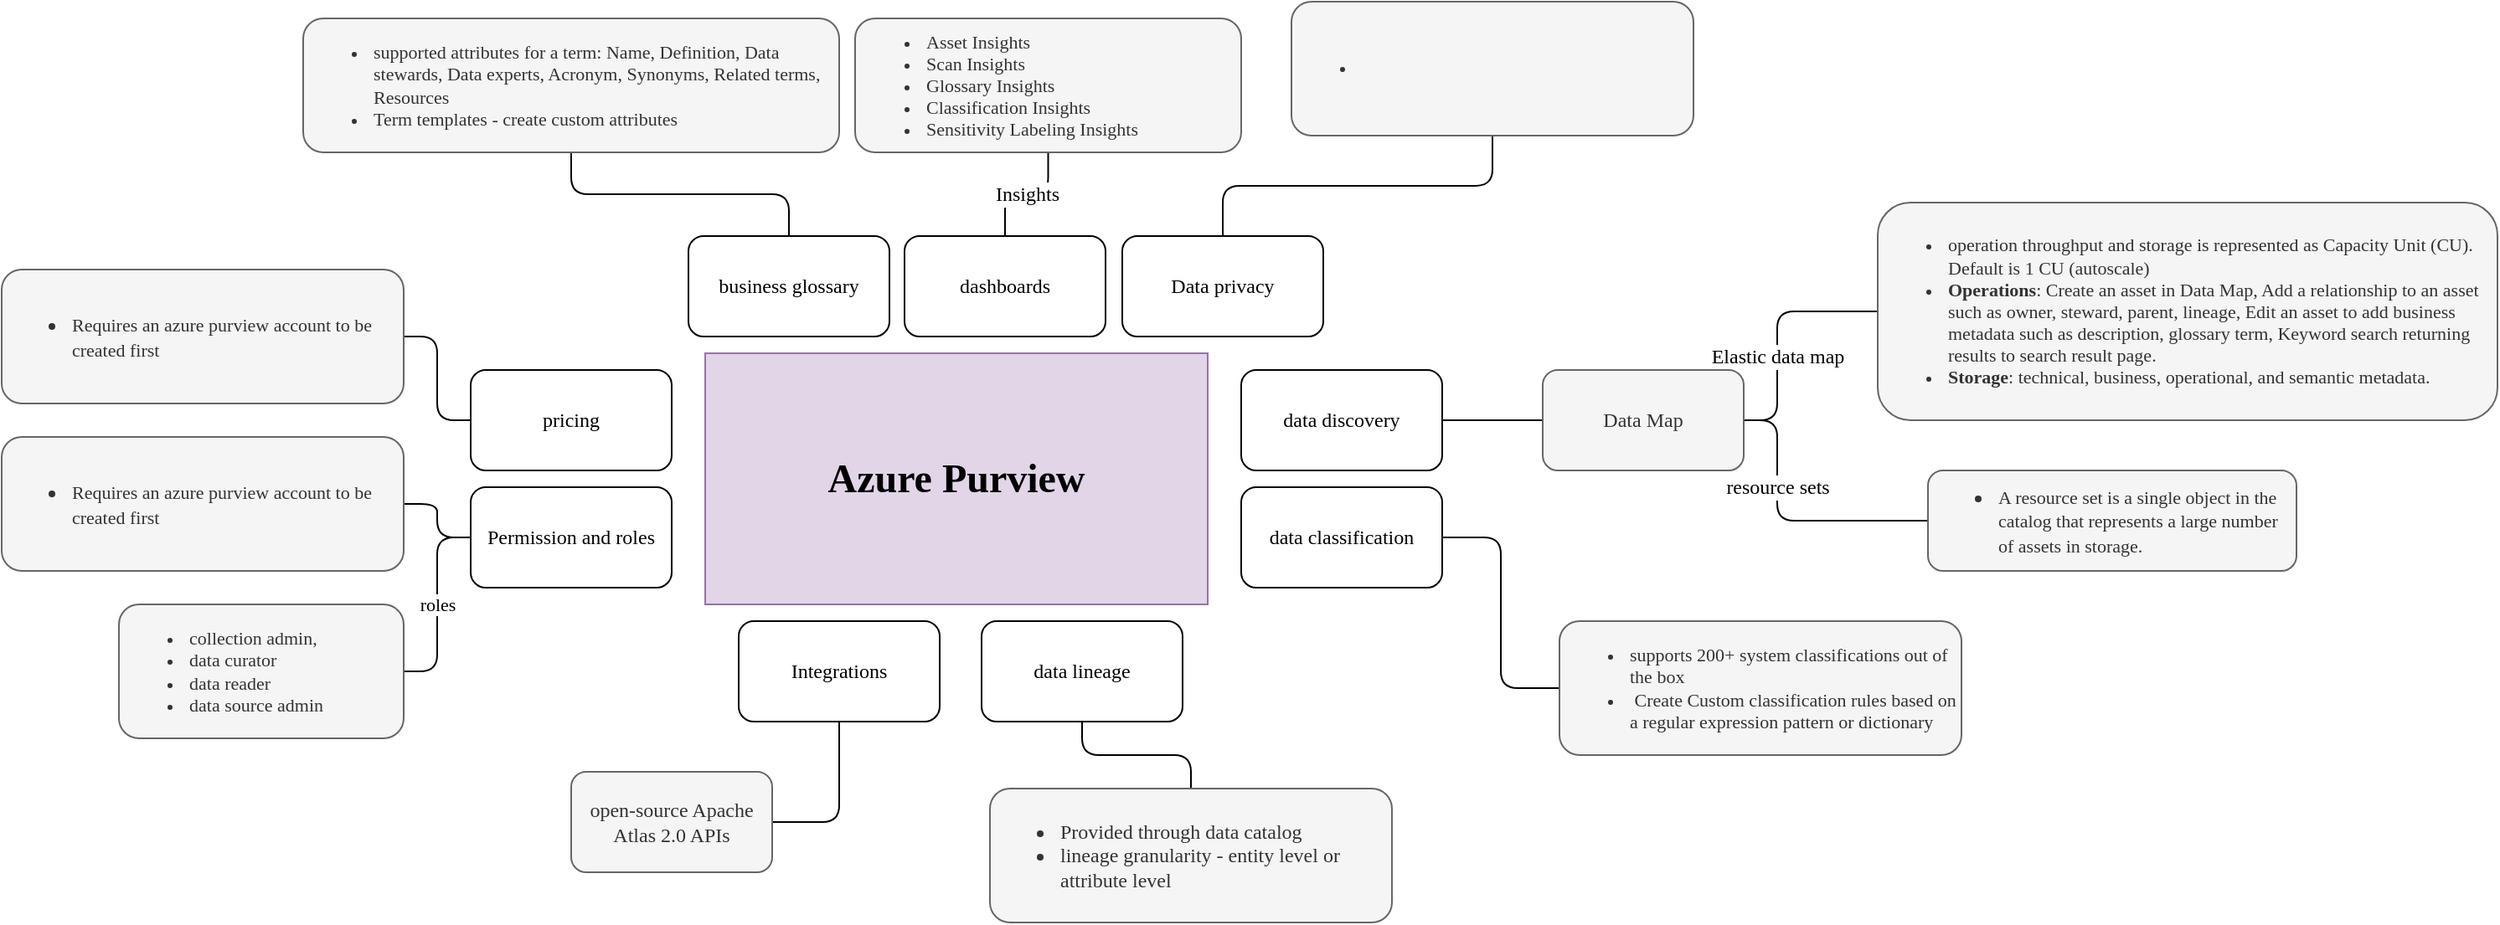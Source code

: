 <mxfile version="18.0.4" type="github" pages="7">
  <diagram id="YdyZfQ_2FX1VXNbwvZFN" name="Azure Purview">
    <mxGraphModel dx="1774" dy="1636" grid="1" gridSize="10" guides="1" tooltips="1" connect="1" arrows="1" fold="1" page="1" pageScale="1" pageWidth="850" pageHeight="1100" math="0" shadow="0">
      <root>
        <mxCell id="0" />
        <mxCell id="1" parent="0" />
        <mxCell id="PnDO7gSJsQFraJC6xpwz-1" value="&lt;h1&gt;Azure Purview&lt;/h1&gt;" style="rounded=0;whiteSpace=wrap;html=1;fontFamily=Tahoma;fillColor=#e1d5e7;strokeColor=#9673a6;" parent="1" vertex="1">
          <mxGeometry x="260" y="160" width="300" height="150" as="geometry" />
        </mxCell>
        <mxCell id="PnDO7gSJsQFraJC6xpwz-29" style="edgeStyle=orthogonalEdgeStyle;rounded=1;orthogonalLoop=1;jettySize=auto;html=1;entryX=0;entryY=0.5;entryDx=0;entryDy=0;fontFamily=Tahoma;fontSize=10;endArrow=none;endFill=0;strokeColor=default;" parent="1" source="PnDO7gSJsQFraJC6xpwz-2" target="PnDO7gSJsQFraJC6xpwz-28" edge="1">
          <mxGeometry relative="1" as="geometry" />
        </mxCell>
        <mxCell id="PnDO7gSJsQFraJC6xpwz-2" value="data classification" style="rounded=1;whiteSpace=wrap;html=1;fontFamily=Tahoma;" parent="1" vertex="1">
          <mxGeometry x="580" y="240" width="120" height="60" as="geometry" />
        </mxCell>
        <mxCell id="PnDO7gSJsQFraJC6xpwz-10" style="edgeStyle=orthogonalEdgeStyle;rounded=0;orthogonalLoop=1;jettySize=auto;html=1;fontFamily=Tahoma;endArrow=none;endFill=0;" parent="1" source="PnDO7gSJsQFraJC6xpwz-3" target="PnDO7gSJsQFraJC6xpwz-9" edge="1">
          <mxGeometry relative="1" as="geometry" />
        </mxCell>
        <mxCell id="PnDO7gSJsQFraJC6xpwz-3" value="data discovery" style="rounded=1;whiteSpace=wrap;html=1;fontFamily=Tahoma;" parent="1" vertex="1">
          <mxGeometry x="580" y="170" width="120" height="60" as="geometry" />
        </mxCell>
        <mxCell id="PnDO7gSJsQFraJC6xpwz-27" style="edgeStyle=orthogonalEdgeStyle;rounded=1;orthogonalLoop=1;jettySize=auto;html=1;fontFamily=Tahoma;fontSize=10;endArrow=none;endFill=0;strokeColor=default;" parent="1" source="PnDO7gSJsQFraJC6xpwz-4" target="PnDO7gSJsQFraJC6xpwz-22" edge="1">
          <mxGeometry relative="1" as="geometry" />
        </mxCell>
        <mxCell id="PnDO7gSJsQFraJC6xpwz-4" value="data lineage" style="rounded=1;whiteSpace=wrap;html=1;fontFamily=Tahoma;" parent="1" vertex="1">
          <mxGeometry x="425" y="320" width="120" height="60" as="geometry" />
        </mxCell>
        <mxCell id="PnDO7gSJsQFraJC6xpwz-25" style="edgeStyle=orthogonalEdgeStyle;rounded=1;orthogonalLoop=1;jettySize=auto;html=1;fontFamily=Tahoma;fontSize=10;endArrow=none;endFill=0;strokeColor=default;" parent="1" source="PnDO7gSJsQFraJC6xpwz-5" target="PnDO7gSJsQFraJC6xpwz-20" edge="1">
          <mxGeometry relative="1" as="geometry" />
        </mxCell>
        <mxCell id="PnDO7gSJsQFraJC6xpwz-5" value="business glossary" style="rounded=1;whiteSpace=wrap;html=1;fontFamily=Tahoma;" parent="1" vertex="1">
          <mxGeometry x="250" y="90" width="120" height="60" as="geometry" />
        </mxCell>
        <mxCell id="PnDO7gSJsQFraJC6xpwz-12" style="edgeStyle=orthogonalEdgeStyle;rounded=1;orthogonalLoop=1;jettySize=auto;html=1;entryX=1;entryY=0.5;entryDx=0;entryDy=0;fontFamily=Tahoma;endArrow=none;endFill=0;strokeColor=default;" parent="1" source="PnDO7gSJsQFraJC6xpwz-6" target="PnDO7gSJsQFraJC6xpwz-11" edge="1">
          <mxGeometry relative="1" as="geometry" />
        </mxCell>
        <mxCell id="PnDO7gSJsQFraJC6xpwz-6" value="Integrations" style="rounded=1;whiteSpace=wrap;html=1;fontFamily=Tahoma;" parent="1" vertex="1">
          <mxGeometry x="280" y="320" width="120" height="60" as="geometry" />
        </mxCell>
        <mxCell id="PnDO7gSJsQFraJC6xpwz-26" value="Insights" style="edgeStyle=orthogonalEdgeStyle;rounded=1;orthogonalLoop=1;jettySize=auto;html=1;fontFamily=Tahoma;fontSize=12;endArrow=none;endFill=0;strokeColor=default;" parent="1" source="PnDO7gSJsQFraJC6xpwz-7" target="PnDO7gSJsQFraJC6xpwz-21" edge="1">
          <mxGeometry relative="1" as="geometry" />
        </mxCell>
        <mxCell id="PnDO7gSJsQFraJC6xpwz-7" value="dashboards" style="rounded=1;whiteSpace=wrap;html=1;fontFamily=Tahoma;" parent="1" vertex="1">
          <mxGeometry x="379" y="90" width="120" height="60" as="geometry" />
        </mxCell>
        <mxCell id="PnDO7gSJsQFraJC6xpwz-24" style="edgeStyle=orthogonalEdgeStyle;rounded=1;orthogonalLoop=1;jettySize=auto;html=1;fontFamily=Tahoma;fontSize=10;endArrow=none;endFill=0;strokeColor=default;" parent="1" source="PnDO7gSJsQFraJC6xpwz-8" target="PnDO7gSJsQFraJC6xpwz-23" edge="1">
          <mxGeometry relative="1" as="geometry" />
        </mxCell>
        <mxCell id="PnDO7gSJsQFraJC6xpwz-8" value="pricing" style="rounded=1;whiteSpace=wrap;html=1;fontFamily=Tahoma;" parent="1" vertex="1">
          <mxGeometry x="120" y="170" width="120" height="60" as="geometry" />
        </mxCell>
        <mxCell id="PnDO7gSJsQFraJC6xpwz-14" value="Elastic data map" style="edgeStyle=orthogonalEdgeStyle;rounded=1;orthogonalLoop=1;jettySize=auto;html=1;fontFamily=Tahoma;endArrow=none;endFill=0;strokeColor=default;entryX=0;entryY=0.5;entryDx=0;entryDy=0;fontSize=12;" parent="1" source="PnDO7gSJsQFraJC6xpwz-9" target="PnDO7gSJsQFraJC6xpwz-13" edge="1">
          <mxGeometry x="-0.191" relative="1" as="geometry">
            <Array as="points">
              <mxPoint x="900" y="200" />
              <mxPoint x="900" y="135" />
            </Array>
            <mxPoint as="offset" />
          </mxGeometry>
        </mxCell>
        <mxCell id="PnDO7gSJsQFraJC6xpwz-16" value="resource sets" style="edgeStyle=orthogonalEdgeStyle;rounded=1;orthogonalLoop=1;jettySize=auto;html=1;fontFamily=Tahoma;fontSize=12;endArrow=none;endFill=0;strokeColor=default;" parent="1" source="PnDO7gSJsQFraJC6xpwz-9" target="PnDO7gSJsQFraJC6xpwz-15" edge="1">
          <mxGeometry x="-0.294" relative="1" as="geometry">
            <Array as="points">
              <mxPoint x="900" y="200" />
              <mxPoint x="900" y="260" />
            </Array>
            <mxPoint as="offset" />
          </mxGeometry>
        </mxCell>
        <mxCell id="PnDO7gSJsQFraJC6xpwz-9" value="Data Map" style="rounded=1;whiteSpace=wrap;html=1;fontFamily=Tahoma;fillColor=#f5f5f5;fontColor=#333333;strokeColor=#666666;" parent="1" vertex="1">
          <mxGeometry x="760" y="170" width="120" height="60" as="geometry" />
        </mxCell>
        <mxCell id="PnDO7gSJsQFraJC6xpwz-11" value="open-source Apache Atlas 2.0 APIs" style="rounded=1;whiteSpace=wrap;html=1;fontFamily=Tahoma;fillColor=#f5f5f5;fontColor=#333333;strokeColor=#666666;" parent="1" vertex="1">
          <mxGeometry x="180" y="410" width="120" height="60" as="geometry" />
        </mxCell>
        <mxCell id="PnDO7gSJsQFraJC6xpwz-13" value="&lt;p&gt;&lt;/p&gt;&lt;ul style=&quot;font-size: 11px&quot;&gt;&lt;li&gt;&lt;span&gt;operation throughput and storage is represented as Capacity Unit (CU). Default is 1 CU (autoscale)&lt;/span&gt;&lt;br&gt;&lt;/li&gt;&lt;li&gt;&lt;span&gt;&lt;b&gt;Operations&lt;/b&gt;: Create an asset in Data Map, Add a relationship to an asset such as owner, steward, parent, lineage, Edit an asset to add business metadata such as description, glossary term, Keyword search returning results to search result page.&lt;/span&gt;&lt;/li&gt;&lt;li&gt;&lt;span&gt;&lt;b&gt;Storage&lt;/b&gt;: technical, business, operational, and semantic metadata.&lt;/span&gt;&lt;/li&gt;&lt;/ul&gt;&lt;p&gt;&lt;/p&gt;&lt;p&gt;&lt;/p&gt;" style="rounded=1;whiteSpace=wrap;html=1;fontFamily=Tahoma;fillColor=#f5f5f5;fontColor=#333333;strokeColor=#666666;align=left;" parent="1" vertex="1">
          <mxGeometry x="960" y="70" width="370" height="130" as="geometry" />
        </mxCell>
        <mxCell id="PnDO7gSJsQFraJC6xpwz-15" value="&lt;ul&gt;&lt;li&gt;&lt;font style=&quot;font-size: 11px&quot;&gt;A resource set is a single object in the catalog that represents a large number of assets in storage.&lt;/font&gt;&lt;/li&gt;&lt;/ul&gt;" style="rounded=1;whiteSpace=wrap;html=1;fontFamily=Tahoma;fillColor=#f5f5f5;fontColor=#333333;strokeColor=#666666;align=left;" parent="1" vertex="1">
          <mxGeometry x="990" y="230" width="220" height="60" as="geometry" />
        </mxCell>
        <mxCell id="PnDO7gSJsQFraJC6xpwz-19" style="edgeStyle=orthogonalEdgeStyle;rounded=1;orthogonalLoop=1;jettySize=auto;html=1;entryX=1;entryY=0.5;entryDx=0;entryDy=0;fontFamily=Tahoma;fontSize=10;endArrow=none;endFill=0;strokeColor=default;" parent="1" source="PnDO7gSJsQFraJC6xpwz-17" target="PnDO7gSJsQFraJC6xpwz-18" edge="1">
          <mxGeometry relative="1" as="geometry" />
        </mxCell>
        <mxCell id="PnDO7gSJsQFraJC6xpwz-31" value="roles" style="edgeStyle=orthogonalEdgeStyle;rounded=1;orthogonalLoop=1;jettySize=auto;html=1;entryX=1;entryY=0.5;entryDx=0;entryDy=0;fontFamily=Tahoma;fontSize=11;endArrow=none;endFill=0;strokeColor=default;" parent="1" source="PnDO7gSJsQFraJC6xpwz-17" target="PnDO7gSJsQFraJC6xpwz-30" edge="1">
          <mxGeometry relative="1" as="geometry" />
        </mxCell>
        <mxCell id="PnDO7gSJsQFraJC6xpwz-17" value="Permission and roles" style="rounded=1;whiteSpace=wrap;html=1;fontFamily=Tahoma;" parent="1" vertex="1">
          <mxGeometry x="120" y="240" width="120" height="60" as="geometry" />
        </mxCell>
        <mxCell id="PnDO7gSJsQFraJC6xpwz-18" value="&lt;ul&gt;&lt;li&gt;&lt;font style=&quot;font-size: 11px&quot;&gt;Requires an azure purview account to be created first&lt;/font&gt;&lt;/li&gt;&lt;/ul&gt;" style="rounded=1;whiteSpace=wrap;html=1;fontFamily=Tahoma;fillColor=#f5f5f5;fontColor=#333333;strokeColor=#666666;align=left;" parent="1" vertex="1">
          <mxGeometry x="-160" y="210" width="240" height="80" as="geometry" />
        </mxCell>
        <mxCell id="PnDO7gSJsQFraJC6xpwz-20" value="&lt;ul style=&quot;font-size: 11px&quot;&gt;&lt;li&gt;supported attributes for a term: Name, Definition, Data stewards, Data experts, Acronym, Synonyms, Related terms, Resources&lt;br&gt;&lt;/li&gt;&lt;li&gt;Term templates -&amp;nbsp;create custom attributes&lt;/li&gt;&lt;/ul&gt;" style="rounded=1;whiteSpace=wrap;html=1;fontFamily=Tahoma;fillColor=#f5f5f5;fontColor=#333333;strokeColor=#666666;align=left;fontSize=10;" parent="1" vertex="1">
          <mxGeometry x="20" y="-40" width="320" height="80" as="geometry" />
        </mxCell>
        <mxCell id="PnDO7gSJsQFraJC6xpwz-21" value="&lt;ul style=&quot;font-size: 11px&quot;&gt;&lt;li&gt;&lt;span&gt;Asset Insights&lt;/span&gt;&lt;br&gt;&lt;/li&gt;&lt;li&gt;Scan Insights&lt;/li&gt;&lt;li&gt;Glossary Insights&lt;/li&gt;&lt;li&gt;Classification Insights&lt;/li&gt;&lt;li&gt;Sensitivity Labeling Insights&lt;/li&gt;&lt;/ul&gt;" style="rounded=1;whiteSpace=wrap;html=1;fontFamily=Tahoma;fillColor=#f5f5f5;fontColor=#333333;strokeColor=#666666;align=left;" parent="1" vertex="1">
          <mxGeometry x="349.5" y="-40" width="230.5" height="80" as="geometry" />
        </mxCell>
        <mxCell id="PnDO7gSJsQFraJC6xpwz-22" value="&lt;ul&gt;&lt;li&gt;Provided through data catalog&lt;/li&gt;&lt;li&gt;lineage granularity - entity level or attribute level&lt;/li&gt;&lt;/ul&gt;" style="rounded=1;whiteSpace=wrap;html=1;fontFamily=Tahoma;fillColor=#f5f5f5;fontColor=#333333;strokeColor=#666666;align=left;" parent="1" vertex="1">
          <mxGeometry x="430" y="420" width="240" height="80" as="geometry" />
        </mxCell>
        <mxCell id="PnDO7gSJsQFraJC6xpwz-23" value="&lt;ul&gt;&lt;li&gt;&lt;font style=&quot;font-size: 11px&quot;&gt;Requires an azure purview account to be created first&lt;/font&gt;&lt;/li&gt;&lt;/ul&gt;" style="rounded=1;whiteSpace=wrap;html=1;fontFamily=Tahoma;fillColor=#f5f5f5;fontColor=#333333;strokeColor=#666666;align=left;" parent="1" vertex="1">
          <mxGeometry x="-160" y="110" width="240" height="80" as="geometry" />
        </mxCell>
        <mxCell id="PnDO7gSJsQFraJC6xpwz-28" value="&lt;ul style=&quot;font-size: 11px&quot;&gt;&lt;li&gt;supports 200+ system classifications out of the box&lt;br&gt;&lt;/li&gt;&lt;li&gt;&amp;nbsp;Create Custom classification rules based on a regular expression pattern or dictionary&lt;br&gt;&lt;/li&gt;&lt;/ul&gt;" style="rounded=1;whiteSpace=wrap;html=1;fontFamily=Tahoma;fillColor=#f5f5f5;fontColor=#333333;strokeColor=#666666;align=left;" parent="1" vertex="1">
          <mxGeometry x="770" y="320" width="240" height="80" as="geometry" />
        </mxCell>
        <mxCell id="PnDO7gSJsQFraJC6xpwz-30" value="&lt;div style=&quot;font-size: 11px&quot;&gt;&lt;ul&gt;&lt;li&gt;collection admin,&lt;/li&gt;&lt;li&gt;data curator&lt;/li&gt;&lt;li&gt;data reader&lt;/li&gt;&lt;li&gt;data source admin&lt;/li&gt;&lt;/ul&gt;&lt;/div&gt;" style="rounded=1;whiteSpace=wrap;html=1;fontFamily=Tahoma;fontSize=10;align=left;fillColor=#f5f5f5;fontColor=#333333;strokeColor=#666666;" parent="1" vertex="1">
          <mxGeometry x="-90" y="310" width="170" height="80" as="geometry" />
        </mxCell>
        <mxCell id="PnDO7gSJsQFraJC6xpwz-34" style="edgeStyle=orthogonalEdgeStyle;rounded=1;orthogonalLoop=1;jettySize=auto;html=1;fontFamily=Tahoma;fontSize=10;endArrow=none;endFill=0;strokeColor=default;" parent="1" source="PnDO7gSJsQFraJC6xpwz-32" target="PnDO7gSJsQFraJC6xpwz-33" edge="1">
          <mxGeometry relative="1" as="geometry" />
        </mxCell>
        <mxCell id="PnDO7gSJsQFraJC6xpwz-32" value="Data privacy" style="rounded=1;whiteSpace=wrap;html=1;fontFamily=Tahoma;" parent="1" vertex="1">
          <mxGeometry x="509" y="90" width="120" height="60" as="geometry" />
        </mxCell>
        <mxCell id="PnDO7gSJsQFraJC6xpwz-33" value="&lt;ul style=&quot;font-size: 10px&quot;&gt;&lt;li style=&quot;font-size: 10px&quot;&gt;&lt;br&gt;&lt;/li&gt;&lt;/ul&gt;" style="rounded=1;whiteSpace=wrap;html=1;fontFamily=Tahoma;fillColor=#f5f5f5;fontColor=#333333;strokeColor=#666666;align=left;fontSize=10;" parent="1" vertex="1">
          <mxGeometry x="610" y="-50" width="240" height="80" as="geometry" />
        </mxCell>
      </root>
    </mxGraphModel>
  </diagram>
  <diagram id="PEk52XusMT1T5gWGx5gA" name="Collibra">
    <mxGraphModel dx="1775" dy="1636" grid="1" gridSize="10" guides="1" tooltips="1" connect="1" arrows="1" fold="1" page="1" pageScale="1" pageWidth="850" pageHeight="1100" math="0" shadow="0">
      <root>
        <mxCell id="5Eydu9gD10Q847N_Wa7L-0" />
        <mxCell id="5Eydu9gD10Q847N_Wa7L-1" parent="5Eydu9gD10Q847N_Wa7L-0" />
        <mxCell id="5Eydu9gD10Q847N_Wa7L-2" value="&lt;h1&gt;Collibra&lt;/h1&gt;" style="rounded=0;whiteSpace=wrap;html=1;fontFamily=Tahoma;fillColor=#e1d5e7;strokeColor=#9673a6;" parent="5Eydu9gD10Q847N_Wa7L-1" vertex="1">
          <mxGeometry x="260" y="160" width="300" height="150" as="geometry" />
        </mxCell>
        <mxCell id="5Eydu9gD10Q847N_Wa7L-3" style="edgeStyle=orthogonalEdgeStyle;rounded=1;orthogonalLoop=1;jettySize=auto;html=1;entryX=0;entryY=0.5;entryDx=0;entryDy=0;fontFamily=Tahoma;fontSize=10;endArrow=none;endFill=0;strokeColor=default;" parent="5Eydu9gD10Q847N_Wa7L-1" source="5Eydu9gD10Q847N_Wa7L-4" target="5Eydu9gD10Q847N_Wa7L-31" edge="1">
          <mxGeometry relative="1" as="geometry" />
        </mxCell>
        <mxCell id="5Eydu9gD10Q847N_Wa7L-4" value="Data Lineage" style="rounded=1;whiteSpace=wrap;html=1;fontFamily=Tahoma;" parent="5Eydu9gD10Q847N_Wa7L-1" vertex="1">
          <mxGeometry x="580" y="240" width="120" height="60" as="geometry" />
        </mxCell>
        <mxCell id="5Eydu9gD10Q847N_Wa7L-5" value="on registered&lt;br&gt;data sources" style="edgeStyle=orthogonalEdgeStyle;rounded=1;orthogonalLoop=1;jettySize=auto;html=1;fontFamily=Tahoma;endArrow=none;endFill=0;" parent="5Eydu9gD10Q847N_Wa7L-1" source="5Eydu9gD10Q847N_Wa7L-6" target="5Eydu9gD10Q847N_Wa7L-19" edge="1">
          <mxGeometry relative="1" as="geometry">
            <Array as="points">
              <mxPoint x="727" y="200" />
              <mxPoint x="727" y="88" />
            </Array>
          </mxGeometry>
        </mxCell>
        <mxCell id="5Eydu9gD10Q847N_Wa7L-59" style="edgeStyle=orthogonalEdgeStyle;rounded=1;orthogonalLoop=1;jettySize=auto;html=1;fontFamily=Tahoma;fontSize=10;endArrow=none;endFill=0;strokeColor=default;" parent="5Eydu9gD10Q847N_Wa7L-1" source="5Eydu9gD10Q847N_Wa7L-6" target="5Eydu9gD10Q847N_Wa7L-57" edge="1">
          <mxGeometry relative="1" as="geometry" />
        </mxCell>
        <mxCell id="5Eydu9gD10Q847N_Wa7L-60" style="edgeStyle=orthogonalEdgeStyle;rounded=1;orthogonalLoop=1;jettySize=auto;html=1;entryX=0;entryY=0.5;entryDx=0;entryDy=0;fontFamily=Tahoma;fontSize=10;endArrow=none;endFill=0;strokeColor=default;" parent="5Eydu9gD10Q847N_Wa7L-1" source="5Eydu9gD10Q847N_Wa7L-6" target="5Eydu9gD10Q847N_Wa7L-58" edge="1">
          <mxGeometry relative="1" as="geometry" />
        </mxCell>
        <mxCell id="iw_XGMF10QQZBNkr8YDd-1" value="register" style="edgeStyle=orthogonalEdgeStyle;rounded=1;orthogonalLoop=1;jettySize=auto;html=1;entryX=0;entryY=0.5;entryDx=0;entryDy=0;endArrow=none;endFill=0;" parent="5Eydu9gD10Q847N_Wa7L-1" source="5Eydu9gD10Q847N_Wa7L-6" target="iw_XGMF10QQZBNkr8YDd-0" edge="1">
          <mxGeometry relative="1" as="geometry">
            <Array as="points">
              <mxPoint x="680" y="20" />
            </Array>
          </mxGeometry>
        </mxCell>
        <mxCell id="5Eydu9gD10Q847N_Wa7L-6" value="Data Catalog" style="rounded=1;whiteSpace=wrap;html=1;fontFamily=Tahoma;" parent="5Eydu9gD10Q847N_Wa7L-1" vertex="1">
          <mxGeometry x="580" y="170" width="120" height="60" as="geometry" />
        </mxCell>
        <mxCell id="5Eydu9gD10Q847N_Wa7L-7" value="architecture" style="edgeStyle=orthogonalEdgeStyle;rounded=1;orthogonalLoop=1;jettySize=auto;html=1;fontFamily=Tahoma;fontSize=11;endArrow=none;endFill=0;strokeColor=default;" parent="5Eydu9gD10Q847N_Wa7L-1" source="5Eydu9gD10Q847N_Wa7L-8" target="5Eydu9gD10Q847N_Wa7L-29" edge="1">
          <mxGeometry relative="1" as="geometry" />
        </mxCell>
        <mxCell id="5Eydu9gD10Q847N_Wa7L-8" value="Data Quality" style="rounded=1;whiteSpace=wrap;html=1;fontFamily=Tahoma;" parent="5Eydu9gD10Q847N_Wa7L-1" vertex="1">
          <mxGeometry x="365" y="320" width="120" height="60" as="geometry" />
        </mxCell>
        <mxCell id="5Eydu9gD10Q847N_Wa7L-45" style="edgeStyle=orthogonalEdgeStyle;rounded=1;orthogonalLoop=1;jettySize=auto;html=1;fontFamily=Tahoma;fontSize=10;endArrow=none;endFill=0;strokeColor=default;" parent="5Eydu9gD10Q847N_Wa7L-1" source="5Eydu9gD10Q847N_Wa7L-10" target="5Eydu9gD10Q847N_Wa7L-36" edge="1">
          <mxGeometry relative="1" as="geometry">
            <Array as="points">
              <mxPoint x="340" y="60" />
              <mxPoint x="130" y="60" />
            </Array>
          </mxGeometry>
        </mxCell>
        <mxCell id="5Eydu9gD10Q847N_Wa7L-46" style="edgeStyle=orthogonalEdgeStyle;rounded=1;orthogonalLoop=1;jettySize=auto;html=1;fontFamily=Tahoma;fontSize=10;endArrow=none;endFill=0;strokeColor=default;" parent="5Eydu9gD10Q847N_Wa7L-1" source="5Eydu9gD10Q847N_Wa7L-10" target="5Eydu9gD10Q847N_Wa7L-14" edge="1">
          <mxGeometry relative="1" as="geometry" />
        </mxCell>
        <mxCell id="5Eydu9gD10Q847N_Wa7L-47" style="edgeStyle=orthogonalEdgeStyle;rounded=1;orthogonalLoop=1;jettySize=auto;html=1;fontFamily=Tahoma;fontSize=10;endArrow=none;endFill=0;strokeColor=default;" parent="5Eydu9gD10Q847N_Wa7L-1" source="5Eydu9gD10Q847N_Wa7L-10" target="5Eydu9gD10Q847N_Wa7L-38" edge="1">
          <mxGeometry relative="1" as="geometry" />
        </mxCell>
        <mxCell id="5Eydu9gD10Q847N_Wa7L-48" style="edgeStyle=orthogonalEdgeStyle;rounded=1;orthogonalLoop=1;jettySize=auto;html=1;fontFamily=Tahoma;fontSize=10;endArrow=none;endFill=0;strokeColor=default;" parent="5Eydu9gD10Q847N_Wa7L-1" source="5Eydu9gD10Q847N_Wa7L-10" target="5Eydu9gD10Q847N_Wa7L-42" edge="1">
          <mxGeometry relative="1" as="geometry">
            <Array as="points">
              <mxPoint x="340" y="60" />
              <mxPoint x="520" y="60" />
            </Array>
          </mxGeometry>
        </mxCell>
        <mxCell id="5Eydu9gD10Q847N_Wa7L-10" value="Data Governance" style="rounded=1;whiteSpace=wrap;html=1;fontFamily=Tahoma;" parent="5Eydu9gD10Q847N_Wa7L-1" vertex="1">
          <mxGeometry x="280" y="90" width="120" height="60" as="geometry" />
        </mxCell>
        <mxCell id="5Eydu9gD10Q847N_Wa7L-11" style="edgeStyle=orthogonalEdgeStyle;rounded=1;orthogonalLoop=1;jettySize=auto;html=1;entryX=0.5;entryY=0;entryDx=0;entryDy=0;fontFamily=Tahoma;endArrow=none;endFill=0;strokeColor=default;" parent="5Eydu9gD10Q847N_Wa7L-1" source="5Eydu9gD10Q847N_Wa7L-12" target="5Eydu9gD10Q847N_Wa7L-20" edge="1">
          <mxGeometry relative="1" as="geometry" />
        </mxCell>
        <mxCell id="5Eydu9gD10Q847N_Wa7L-12" value="Integrations" style="rounded=1;whiteSpace=wrap;html=1;fontFamily=Tahoma;" parent="5Eydu9gD10Q847N_Wa7L-1" vertex="1">
          <mxGeometry x="240" y="320" width="120" height="60" as="geometry" />
        </mxCell>
        <mxCell id="5Eydu9gD10Q847N_Wa7L-39" style="edgeStyle=orthogonalEdgeStyle;rounded=1;orthogonalLoop=1;jettySize=auto;html=1;fontFamily=Tahoma;fontSize=10;endArrow=none;endFill=0;strokeColor=default;" parent="5Eydu9gD10Q847N_Wa7L-1" source="5Eydu9gD10Q847N_Wa7L-14" target="5Eydu9gD10Q847N_Wa7L-28" edge="1">
          <mxGeometry relative="1" as="geometry" />
        </mxCell>
        <mxCell id="5Eydu9gD10Q847N_Wa7L-15" style="edgeStyle=orthogonalEdgeStyle;rounded=1;orthogonalLoop=1;jettySize=auto;html=1;fontFamily=Tahoma;fontSize=10;endArrow=none;endFill=0;strokeColor=default;" parent="5Eydu9gD10Q847N_Wa7L-1" source="5Eydu9gD10Q847N_Wa7L-16" target="5Eydu9gD10Q847N_Wa7L-30" edge="1">
          <mxGeometry relative="1" as="geometry" />
        </mxCell>
        <mxCell id="5Eydu9gD10Q847N_Wa7L-20" value="" style="rounded=1;whiteSpace=wrap;html=1;fontFamily=Tahoma;fillColor=#f5f5f5;fontColor=#333333;strokeColor=#666666;" parent="5Eydu9gD10Q847N_Wa7L-1" vertex="1">
          <mxGeometry x="240" y="420" width="120" height="65" as="geometry" />
        </mxCell>
        <mxCell id="5Eydu9gD10Q847N_Wa7L-23" value="Global Roles" style="edgeStyle=orthogonalEdgeStyle;rounded=1;orthogonalLoop=1;jettySize=auto;html=1;fontFamily=Tahoma;fontSize=11;endArrow=none;endFill=0;strokeColor=default;" parent="5Eydu9gD10Q847N_Wa7L-1" source="5Eydu9gD10Q847N_Wa7L-25" target="5Eydu9gD10Q847N_Wa7L-26" edge="1">
          <mxGeometry x="0.36" relative="1" as="geometry">
            <Array as="points">
              <mxPoint x="170" y="410" />
            </Array>
            <mxPoint x="-1" as="offset" />
          </mxGeometry>
        </mxCell>
        <mxCell id="5Eydu9gD10Q847N_Wa7L-27" value="&lt;ul style=&quot;font-size: 11px&quot;&gt;&lt;li&gt;Identify critical data elements&lt;/li&gt;&lt;li&gt;Define business terms, acronyms, KPIs&lt;/li&gt;&lt;li&gt;Workflows for approval of data assets, propose new business term&lt;/li&gt;&lt;/ul&gt;" style="rounded=1;whiteSpace=wrap;html=1;fontFamily=Tahoma;fillColor=#f5f5f5;fontColor=#333333;strokeColor=#666666;align=left;fontSize=10;" parent="5Eydu9gD10Q847N_Wa7L-1" vertex="1">
          <mxGeometry x="-250" y="-130" width="250" height="80" as="geometry" />
        </mxCell>
        <mxCell id="5Eydu9gD10Q847N_Wa7L-28" value="&lt;ul&gt;&lt;li&gt;&lt;font style=&quot;font-size: 11px&quot;&gt;adopt, implement and monitor the digital policies for the enterprise&lt;/font&gt;&lt;/li&gt;&lt;li&gt;&lt;font style=&quot;font-size: 11px&quot;&gt;Trace data governance program of the Enterprise to the policies&lt;/font&gt;&lt;/li&gt;&lt;li&gt;&lt;font style=&quot;font-size: 11px&quot;&gt;Define the risks and their mitigation rules, and trace them to the policies and data assets&lt;/font&gt;&lt;/li&gt;&lt;/ul&gt;" style="rounded=1;whiteSpace=wrap;html=1;fontFamily=Tahoma;fillColor=#f5f5f5;fontColor=#333333;strokeColor=#666666;align=left;" parent="5Eydu9gD10Q847N_Wa7L-1" vertex="1">
          <mxGeometry x="10" y="-160" width="270" height="110" as="geometry" />
        </mxCell>
        <mxCell id="5Eydu9gD10Q847N_Wa7L-29" value="&lt;ul style=&quot;font-size: 11px&quot;&gt;&lt;li&gt;DQ Management Console (web UI)&lt;/li&gt;&lt;li&gt;DQ Agents&lt;/li&gt;&lt;li&gt;DQ Metastore - postgres by default, or any other RDBMS&lt;/li&gt;&lt;li&gt;DQ ML Engine&lt;/li&gt;&lt;/ul&gt;" style="rounded=1;whiteSpace=wrap;html=1;fontFamily=Tahoma;fillColor=#f5f5f5;fontColor=#333333;strokeColor=#666666;align=left;" parent="5Eydu9gD10Q847N_Wa7L-1" vertex="1">
          <mxGeometry x="240" y="530" width="320" height="80" as="geometry" />
        </mxCell>
        <mxCell id="iw_XGMF10QQZBNkr8YDd-6" value="Technical Lineage" style="edgeStyle=orthogonalEdgeStyle;rounded=1;orthogonalLoop=1;jettySize=auto;html=1;fontFamily=Tahoma;fontSize=11;endArrow=none;endFill=0;" parent="5Eydu9gD10Q847N_Wa7L-1" source="5Eydu9gD10Q847N_Wa7L-31" target="iw_XGMF10QQZBNkr8YDd-5" edge="1">
          <mxGeometry relative="1" as="geometry" />
        </mxCell>
        <mxCell id="5Eydu9gD10Q847N_Wa7L-31" value="&lt;ul&gt;&lt;li&gt;Technical Lineage -&amp;nbsp;&amp;nbsp;lineage graph that shows how data transforms and flows from source to destination across its entire lifecycle&lt;/li&gt;&lt;li&gt;Business Lineage -&amp;nbsp;shows the relations between Data Assets in Data Catalog, a summary view&lt;/li&gt;&lt;/ul&gt;" style="rounded=1;whiteSpace=wrap;html=1;fontFamily=Tahoma;fillColor=#f5f5f5;fontColor=#333333;strokeColor=#666666;align=left;" parent="5Eydu9gD10Q847N_Wa7L-1" vertex="1">
          <mxGeometry x="753" y="330" width="427" height="70" as="geometry" />
        </mxCell>
        <mxCell id="5Eydu9gD10Q847N_Wa7L-33" style="edgeStyle=orthogonalEdgeStyle;rounded=1;orthogonalLoop=1;jettySize=auto;html=1;fontFamily=Tahoma;fontSize=10;endArrow=none;endFill=0;strokeColor=default;" parent="5Eydu9gD10Q847N_Wa7L-1" source="5Eydu9gD10Q847N_Wa7L-34" target="5Eydu9gD10Q847N_Wa7L-35" edge="1">
          <mxGeometry relative="1" as="geometry">
            <Array as="points">
              <mxPoint x="630" y="120" />
            </Array>
          </mxGeometry>
        </mxCell>
        <mxCell id="5Eydu9gD10Q847N_Wa7L-34" value="Data privacy" style="rounded=1;whiteSpace=wrap;html=1;fontFamily=Tahoma;" parent="5Eydu9gD10Q847N_Wa7L-1" vertex="1">
          <mxGeometry x="425" y="90" width="120" height="60" as="geometry" />
        </mxCell>
        <mxCell id="5Eydu9gD10Q847N_Wa7L-35" value="&lt;ul style=&quot;font-size: 11px&quot;&gt;&lt;li&gt;&lt;span&gt;Create a data classification policy and related standards, data categories and data attributes.&lt;/span&gt;&lt;br&gt;&lt;/li&gt;&lt;li&gt;&lt;span&gt;add a security level attribute to the System assets&lt;br&gt;&lt;/span&gt;&lt;/li&gt;&lt;/ul&gt;" style="rounded=1;whiteSpace=wrap;html=1;fontFamily=Tahoma;fillColor=#f5f5f5;fontColor=#333333;strokeColor=#666666;align=left;fontSize=10;" parent="5Eydu9gD10Q847N_Wa7L-1" vertex="1">
          <mxGeometry x="545" y="-130" width="280" height="80" as="geometry" />
        </mxCell>
        <mxCell id="5Eydu9gD10Q847N_Wa7L-37" style="edgeStyle=orthogonalEdgeStyle;rounded=1;orthogonalLoop=1;jettySize=auto;html=1;fontFamily=Tahoma;fontSize=10;endArrow=none;endFill=0;strokeColor=default;" parent="5Eydu9gD10Q847N_Wa7L-1" source="5Eydu9gD10Q847N_Wa7L-36" target="5Eydu9gD10Q847N_Wa7L-27" edge="1">
          <mxGeometry relative="1" as="geometry" />
        </mxCell>
        <mxCell id="5Eydu9gD10Q847N_Wa7L-43" style="edgeStyle=orthogonalEdgeStyle;rounded=1;orthogonalLoop=1;jettySize=auto;html=1;fontFamily=Tahoma;fontSize=10;endArrow=none;endFill=0;strokeColor=default;" parent="5Eydu9gD10Q847N_Wa7L-1" source="5Eydu9gD10Q847N_Wa7L-38" target="5Eydu9gD10Q847N_Wa7L-40" edge="1">
          <mxGeometry relative="1" as="geometry" />
        </mxCell>
        <mxCell id="5Eydu9gD10Q847N_Wa7L-40" value="&lt;ul&gt;&lt;li&gt;&lt;font style=&quot;font-size: 11px&quot;&gt;Reference Data Manager&lt;/font&gt;&lt;/li&gt;&lt;/ul&gt;" style="rounded=1;whiteSpace=wrap;html=1;fontFamily=Tahoma;fillColor=#f5f5f5;fontColor=#333333;strokeColor=#666666;align=left;" parent="5Eydu9gD10Q847N_Wa7L-1" vertex="1">
          <mxGeometry x="290" y="-130" width="220" height="80" as="geometry" />
        </mxCell>
        <mxCell id="5Eydu9gD10Q847N_Wa7L-41" value="&lt;ul style=&quot;font-size: 11px&quot;&gt;&lt;li&gt;Packaged assessment templates (Data Privacy Impact Assessment,&amp;nbsp;legitimate interest of a business process e.g.)&lt;/li&gt;&lt;li&gt;Create assessment templates&lt;/li&gt;&lt;/ul&gt;" style="rounded=1;whiteSpace=wrap;html=1;fontFamily=Tahoma;fillColor=#f5f5f5;fontColor=#333333;strokeColor=#666666;align=left;" parent="5Eydu9gD10Q847N_Wa7L-1" vertex="1">
          <mxGeometry x="380" y="-220" width="280" height="80" as="geometry" />
        </mxCell>
        <mxCell id="5Eydu9gD10Q847N_Wa7L-44" style="edgeStyle=orthogonalEdgeStyle;rounded=1;orthogonalLoop=1;jettySize=auto;html=1;fontFamily=Tahoma;fontSize=10;endArrow=none;endFill=0;strokeColor=default;" parent="5Eydu9gD10Q847N_Wa7L-1" source="5Eydu9gD10Q847N_Wa7L-42" target="5Eydu9gD10Q847N_Wa7L-41" edge="1">
          <mxGeometry relative="1" as="geometry" />
        </mxCell>
        <mxCell id="5Eydu9gD10Q847N_Wa7L-49" value="" style="group" parent="5Eydu9gD10Q847N_Wa7L-1" vertex="1" connectable="0">
          <mxGeometry x="70" y="-10" width="510" height="40" as="geometry" />
        </mxCell>
        <mxCell id="5Eydu9gD10Q847N_Wa7L-14" value="Policy Manager" style="rounded=1;whiteSpace=wrap;html=1;fontFamily=Tahoma;" parent="5Eydu9gD10Q847N_Wa7L-49" vertex="1">
          <mxGeometry x="130" width="120" height="40" as="geometry" />
        </mxCell>
        <mxCell id="5Eydu9gD10Q847N_Wa7L-36" value="Business Glossary" style="rounded=1;whiteSpace=wrap;html=1;fontFamily=Tahoma;" parent="5Eydu9gD10Q847N_Wa7L-49" vertex="1">
          <mxGeometry width="120" height="40" as="geometry" />
        </mxCell>
        <mxCell id="5Eydu9gD10Q847N_Wa7L-38" value="Reference Data" style="rounded=1;whiteSpace=wrap;html=1;fontFamily=Tahoma;" parent="5Eydu9gD10Q847N_Wa7L-49" vertex="1">
          <mxGeometry x="260" width="120" height="40" as="geometry" />
        </mxCell>
        <mxCell id="5Eydu9gD10Q847N_Wa7L-42" value="Collibra Assessments" style="rounded=1;whiteSpace=wrap;html=1;fontFamily=Tahoma;" parent="5Eydu9gD10Q847N_Wa7L-49" vertex="1">
          <mxGeometry x="390" width="120" height="40" as="geometry" />
        </mxCell>
        <mxCell id="5Eydu9gD10Q847N_Wa7L-52" style="edgeStyle=orthogonalEdgeStyle;rounded=1;orthogonalLoop=1;jettySize=auto;html=1;fontFamily=Tahoma;fontSize=10;endArrow=none;endFill=0;strokeColor=default;" parent="5Eydu9gD10Q847N_Wa7L-1" source="5Eydu9gD10Q847N_Wa7L-50" target="5Eydu9gD10Q847N_Wa7L-51" edge="1">
          <mxGeometry relative="1" as="geometry" />
        </mxCell>
        <mxCell id="5Eydu9gD10Q847N_Wa7L-50" value="Supported Platforms" style="rounded=1;whiteSpace=wrap;html=1;fontFamily=Tahoma;" parent="5Eydu9gD10Q847N_Wa7L-1" vertex="1">
          <mxGeometry x="490" y="320" width="120" height="60" as="geometry" />
        </mxCell>
        <mxCell id="5Eydu9gD10Q847N_Wa7L-51" value="&lt;span&gt;AWS, GCP, Azure&lt;/span&gt;" style="rounded=1;whiteSpace=wrap;html=1;fontFamily=Tahoma;fillColor=#f5f5f5;fontColor=#333333;strokeColor=#666666;align=center;" parent="5Eydu9gD10Q847N_Wa7L-1" vertex="1">
          <mxGeometry x="485" y="430" width="131" height="65" as="geometry" />
        </mxCell>
        <mxCell id="5Eydu9gD10Q847N_Wa7L-54" value="" style="group" parent="5Eydu9gD10Q847N_Wa7L-1" vertex="1" connectable="0">
          <mxGeometry x="120" y="150" width="120" height="170" as="geometry" />
        </mxCell>
        <mxCell id="5Eydu9gD10Q847N_Wa7L-16" value="pricing" style="rounded=1;whiteSpace=wrap;html=1;fontFamily=Tahoma;" parent="5Eydu9gD10Q847N_Wa7L-54" vertex="1">
          <mxGeometry y="59.5" width="120" height="51" as="geometry" />
        </mxCell>
        <mxCell id="5Eydu9gD10Q847N_Wa7L-25" value="Permission and roles" style="rounded=1;whiteSpace=wrap;html=1;fontFamily=Tahoma;" parent="5Eydu9gD10Q847N_Wa7L-54" vertex="1">
          <mxGeometry y="119" width="120" height="51" as="geometry" />
        </mxCell>
        <mxCell id="5Eydu9gD10Q847N_Wa7L-53" value="Dashboards" style="rounded=1;whiteSpace=wrap;html=1;fontFamily=Tahoma;" parent="5Eydu9gD10Q847N_Wa7L-54" vertex="1">
          <mxGeometry width="120" height="51" as="geometry" />
        </mxCell>
        <mxCell id="5Eydu9gD10Q847N_Wa7L-56" style="edgeStyle=orthogonalEdgeStyle;rounded=1;orthogonalLoop=1;jettySize=auto;html=1;fontFamily=Tahoma;fontSize=10;endArrow=none;endFill=0;strokeColor=default;" parent="5Eydu9gD10Q847N_Wa7L-1" source="5Eydu9gD10Q847N_Wa7L-53" target="5Eydu9gD10Q847N_Wa7L-55" edge="1">
          <mxGeometry relative="1" as="geometry" />
        </mxCell>
        <mxCell id="Bp5PT2HKUpST6APLJ7oJ-1" style="edgeStyle=orthogonalEdgeStyle;rounded=1;orthogonalLoop=1;jettySize=auto;html=1;fontSize=10;" parent="5Eydu9gD10Q847N_Wa7L-1" source="5Eydu9gD10Q847N_Wa7L-62" target="Bp5PT2HKUpST6APLJ7oJ-0" edge="1">
          <mxGeometry relative="1" as="geometry" />
        </mxCell>
        <mxCell id="5Eydu9gD10Q847N_Wa7L-62" value="&lt;ul style=&quot;font-size: 11px&quot;&gt;&lt;li&gt;push down sampling&lt;br&gt;&lt;/li&gt;&lt;li&gt;generate column statistics (count, min and max values)&lt;/li&gt;&lt;li&gt;charts for visualization&lt;/li&gt;&lt;/ul&gt;" style="rounded=1;whiteSpace=wrap;html=1;fontFamily=Tahoma;fillColor=#f5f5f5;fontColor=#333333;strokeColor=#666666;align=left;fontSize=10;" parent="5Eydu9gD10Q847N_Wa7L-1" vertex="1">
          <mxGeometry x="910" y="57.5" width="270" height="60" as="geometry" />
        </mxCell>
        <mxCell id="iw_XGMF10QQZBNkr8YDd-3" value="assets" style="edgeStyle=orthogonalEdgeStyle;rounded=1;orthogonalLoop=1;jettySize=auto;html=1;fontFamily=Tahoma;fontSize=11;endArrow=none;endFill=0;" parent="5Eydu9gD10Q847N_Wa7L-1" source="5Eydu9gD10Q847N_Wa7L-63" target="iw_XGMF10QQZBNkr8YDd-2" edge="1">
          <mxGeometry relative="1" as="geometry" />
        </mxCell>
        <mxCell id="5Eydu9gD10Q847N_Wa7L-63" value="&lt;ul&gt;&lt;li&gt;&lt;font style=&quot;font-size: 11px&quot;&gt;Logical data layer - shows the relation types that bind the Data Model, Data Entity, and Data Attribute assets.&amp;nbsp;&lt;/font&gt;&lt;/li&gt;&lt;li&gt;&lt;font style=&quot;font-size: 11px&quot;&gt;Conceptual data layer - shows the Line of Business and Data Domain assets.&lt;/font&gt;&lt;br&gt;&lt;/li&gt;&lt;/ul&gt;" style="rounded=1;whiteSpace=wrap;html=1;fontFamily=Tahoma;fillColor=#f5f5f5;fontColor=#333333;strokeColor=#666666;align=left;" parent="5Eydu9gD10Q847N_Wa7L-1" vertex="1">
          <mxGeometry x="910" y="222.5" width="270" height="87.5" as="geometry" />
        </mxCell>
        <mxCell id="5Eydu9gD10Q847N_Wa7L-64" value="&lt;ul style=&quot;font-size: 11px&quot;&gt;&lt;li&gt;&lt;font style=&quot;font-size: 11px&quot;&gt;Automatic Data classification&lt;/font&gt;&lt;/li&gt;&lt;li&gt;&lt;font style=&quot;font-size: 11px&quot;&gt;&lt;span&gt;Data anonymization&lt;/span&gt;&lt;br&gt;&lt;/font&gt;&lt;/li&gt;&lt;li&gt;&lt;font style=&quot;font-size: 11px&quot;&gt;&lt;span&gt;Supports a set of built-in data classes. We can create custom data classes as well&lt;/span&gt;&lt;/font&gt;&lt;/li&gt;&lt;/ul&gt;" style="rounded=1;whiteSpace=wrap;html=1;fontFamily=Tahoma;fillColor=#f5f5f5;fontColor=#333333;strokeColor=#666666;align=left;" parent="5Eydu9gD10Q847N_Wa7L-1" vertex="1">
          <mxGeometry x="910" y="130" width="270" height="70.5" as="geometry" />
        </mxCell>
        <mxCell id="5Eydu9gD10Q847N_Wa7L-65" style="edgeStyle=orthogonalEdgeStyle;rounded=1;orthogonalLoop=1;jettySize=auto;html=1;fontFamily=Tahoma;fontSize=10;endArrow=none;endFill=0;strokeColor=default;" parent="5Eydu9gD10Q847N_Wa7L-1" source="5Eydu9gD10Q847N_Wa7L-19" target="5Eydu9gD10Q847N_Wa7L-62" edge="1">
          <mxGeometry relative="1" as="geometry" />
        </mxCell>
        <mxCell id="5Eydu9gD10Q847N_Wa7L-66" style="edgeStyle=orthogonalEdgeStyle;rounded=1;orthogonalLoop=1;jettySize=auto;html=1;fontFamily=Tahoma;fontSize=10;endArrow=none;endFill=0;strokeColor=default;" parent="5Eydu9gD10Q847N_Wa7L-1" source="5Eydu9gD10Q847N_Wa7L-57" target="5Eydu9gD10Q847N_Wa7L-64" edge="1">
          <mxGeometry relative="1" as="geometry" />
        </mxCell>
        <mxCell id="5Eydu9gD10Q847N_Wa7L-67" style="edgeStyle=orthogonalEdgeStyle;rounded=1;orthogonalLoop=1;jettySize=auto;html=1;fontFamily=Tahoma;fontSize=10;endArrow=none;endFill=0;strokeColor=default;" parent="5Eydu9gD10Q847N_Wa7L-1" source="5Eydu9gD10Q847N_Wa7L-58" target="5Eydu9gD10Q847N_Wa7L-63" edge="1">
          <mxGeometry relative="1" as="geometry" />
        </mxCell>
        <mxCell id="Bp5PT2HKUpST6APLJ7oJ-0" value="&lt;div&gt;Edge&lt;/div&gt;" style="rounded=1;whiteSpace=wrap;html=1;fontFamily=Tahoma;align=center;" parent="5Eydu9gD10Q847N_Wa7L-1" vertex="1">
          <mxGeometry x="1240" y="90" width="120" height="60" as="geometry" />
        </mxCell>
        <mxCell id="iw_XGMF10QQZBNkr8YDd-0" value="&lt;ul&gt;&lt;li&gt;&lt;font color=&quot;#002b3f&quot; style=&quot;font-size: 11px&quot;&gt;Registering a data source makes metadata from that source available in Collibra&lt;/font&gt;&lt;/li&gt;&lt;/ul&gt;" style="rounded=1;whiteSpace=wrap;html=1;fontFamily=Tahoma;fillColor=#f5f5f5;fontColor=#333333;strokeColor=#666666;align=left;fontSize=10;" parent="5Eydu9gD10Q847N_Wa7L-1" vertex="1">
          <mxGeometry x="753" y="-10" width="237" height="60" as="geometry" />
        </mxCell>
        <mxCell id="5Eydu9gD10Q847N_Wa7L-19" value="Data Profiling" style="rounded=1;whiteSpace=wrap;html=1;fontFamily=Tahoma;" parent="5Eydu9gD10Q847N_Wa7L-1" vertex="1">
          <mxGeometry x="753" y="65" width="120" height="45" as="geometry" />
        </mxCell>
        <mxCell id="5Eydu9gD10Q847N_Wa7L-57" value="Data Classification" style="rounded=1;whiteSpace=wrap;html=1;fontFamily=Tahoma;" parent="5Eydu9gD10Q847N_Wa7L-1" vertex="1">
          <mxGeometry x="753" y="177.5" width="120" height="45" as="geometry" />
        </mxCell>
        <mxCell id="5Eydu9gD10Q847N_Wa7L-58" value="Data Stewardship" style="rounded=1;whiteSpace=wrap;html=1;fontFamily=Tahoma;" parent="5Eydu9gD10Q847N_Wa7L-1" vertex="1">
          <mxGeometry x="753" y="230" width="120" height="45" as="geometry" />
        </mxCell>
        <mxCell id="iw_XGMF10QQZBNkr8YDd-2" value="&lt;div&gt;&lt;ul&gt;&lt;li style=&quot;text-align: left&quot;&gt;Line of Business Assets&lt;/li&gt;&lt;li style=&quot;text-align: left&quot;&gt;Data domain assets&lt;/li&gt;&lt;li style=&quot;text-align: left&quot;&gt;Data Concept assets&lt;/li&gt;&lt;li style=&quot;text-align: left&quot;&gt;Data attribute assets&lt;/li&gt;&lt;li style=&quot;text-align: left&quot;&gt;dependency&lt;/li&gt;&lt;/ul&gt;&lt;/div&gt;" style="rounded=1;whiteSpace=wrap;html=1;fontFamily=Tahoma;align=center;fillColor=#f5f5f5;fontColor=#333333;strokeColor=#666666;" parent="5Eydu9gD10Q847N_Wa7L-1" vertex="1">
          <mxGeometry x="1275" y="226.25" width="200" height="80" as="geometry" />
        </mxCell>
        <mxCell id="iw_XGMF10QQZBNkr8YDd-5" value="&lt;ul&gt;&lt;li&gt;Lineage Harvester&lt;/li&gt;&lt;li&gt;Collibra Data Lineage Servers&lt;/li&gt;&lt;li&gt;Manage Technical Lineage Ingestion&lt;/li&gt;&lt;li&gt;Schedule Jobs&lt;/li&gt;&lt;/ul&gt;" style="rounded=1;whiteSpace=wrap;html=1;fontFamily=Tahoma;align=left;fillColor=#f5f5f5;fontColor=#333333;strokeColor=#666666;" parent="5Eydu9gD10Q847N_Wa7L-1" vertex="1">
          <mxGeometry x="806.5" y="470" width="320" height="80" as="geometry" />
        </mxCell>
        <mxCell id="5Eydu9gD10Q847N_Wa7L-26" value="&lt;ul&gt;&lt;li&gt;&lt;span&gt;Assessments&lt;/span&gt;&lt;br&gt;&lt;/li&gt;&lt;li&gt;Asset Grid Admin&lt;/li&gt;&lt;li&gt;Catalog&lt;/li&gt;&lt;li&gt;Catalog Author&lt;/li&gt;&lt;li&gt;Data Dictionary&lt;/li&gt;&lt;li&gt;DataSteward&lt;/li&gt;&lt;li&gt;DataSteward Author&lt;/li&gt;&lt;li&gt;Data Helpdesk&lt;/li&gt;&lt;li&gt;Policy Manager&lt;/li&gt;&lt;li&gt;ReferenceData&lt;/li&gt;&lt;li&gt;SysAdmin&lt;/li&gt;&lt;li&gt;Glossary&lt;/li&gt;&lt;/ul&gt;" style="rounded=1;whiteSpace=wrap;html=1;fontFamily=Tahoma;fillColor=#f5f5f5;fontColor=#333333;strokeColor=#666666;align=left;" parent="5Eydu9gD10Q847N_Wa7L-1" vertex="1">
          <mxGeometry x="-240" y="254.5" width="250" height="205.5" as="geometry" />
        </mxCell>
        <mxCell id="5Eydu9gD10Q847N_Wa7L-30" value="&lt;ul&gt;&lt;li&gt;Collibra Data Intelligence Cloud&lt;/li&gt;&lt;li&gt;Collibra Data Quality&lt;/li&gt;&lt;li&gt;Collibra charges separately for connections to programs such as Salesforce, Oracle, and ServiceNow&lt;br&gt;&lt;/li&gt;&lt;/ul&gt;" style="rounded=1;whiteSpace=wrap;html=1;fontFamily=Tahoma;fillColor=#f5f5f5;fontColor=#333333;strokeColor=#666666;align=left;" parent="5Eydu9gD10Q847N_Wa7L-1" vertex="1">
          <mxGeometry x="-240" y="170" width="310" height="80" as="geometry" />
        </mxCell>
        <mxCell id="5Eydu9gD10Q847N_Wa7L-55" value="&lt;ul&gt;&lt;li&gt;&lt;br&gt;&lt;/li&gt;&lt;/ul&gt;" style="rounded=1;whiteSpace=wrap;html=1;fontFamily=Tahoma;fillColor=#f5f5f5;fontColor=#333333;strokeColor=#666666;align=left;" parent="5Eydu9gD10Q847N_Wa7L-1" vertex="1">
          <mxGeometry x="-240" y="80" width="310" height="80" as="geometry" />
        </mxCell>
        <mxCell id="iw_XGMF10QQZBNkr8YDd-7" value="&lt;ul&gt;&lt;li&gt;&lt;span&gt;Assignee&lt;/span&gt;&lt;br&gt;&lt;/li&gt;&lt;li&gt;Business Steward&lt;/li&gt;&lt;li&gt;Chief Data Officer&lt;/li&gt;&lt;li&gt;Community Manager&lt;/li&gt;&lt;li&gt;Council Member&lt;/li&gt;&lt;li&gt;Data Analyst Level 1&lt;span&gt; &lt;/span&gt;&lt;/li&gt;&lt;li&gt;Data Analyst Level 2&lt;span&gt; &lt;/span&gt;&lt;/li&gt;&lt;li&gt;Data Category Manager&lt;span&gt; &lt;/span&gt;&amp;nbsp;&lt;/li&gt;&lt;li&gt;Data Custodian&lt;span&gt; &lt;/span&gt;&lt;/li&gt;&lt;li&gt;Issue Manager&lt;span&gt; &lt;/span&gt;&lt;/li&gt;&lt;li&gt;Normal&lt;span&gt; &lt;/span&gt;&lt;/li&gt;&lt;li&gt;Owner&lt;span&gt; &lt;/span&gt;&lt;/li&gt;&lt;li&gt;Requester&lt;/li&gt;&lt;li&gt;Reviewer&lt;/li&gt;&lt;li&gt;Stakeholder&lt;/li&gt;&lt;li&gt;Subject Matter Expert&lt;/li&gt;&lt;li&gt;Technical Steward&lt;/li&gt;&lt;/ul&gt;" style="rounded=1;whiteSpace=wrap;html=1;fontFamily=Tahoma;fillColor=#f5f5f5;fontColor=#333333;strokeColor=#666666;align=left;" parent="5Eydu9gD10Q847N_Wa7L-1" vertex="1">
          <mxGeometry x="-240" y="480" width="250" height="270" as="geometry" />
        </mxCell>
        <mxCell id="iw_XGMF10QQZBNkr8YDd-8" value="Resource Roles" style="edgeStyle=orthogonalEdgeStyle;rounded=1;orthogonalLoop=1;jettySize=auto;html=1;fontFamily=Tahoma;fontSize=11;endArrow=none;endFill=0;" parent="5Eydu9gD10Q847N_Wa7L-1" source="5Eydu9gD10Q847N_Wa7L-25" target="iw_XGMF10QQZBNkr8YDd-7" edge="1">
          <mxGeometry x="0.443" relative="1" as="geometry">
            <Array as="points">
              <mxPoint x="170" y="520" />
            </Array>
            <mxPoint as="offset" />
          </mxGeometry>
        </mxCell>
      </root>
    </mxGraphModel>
  </diagram>
  <diagram id="hxSaU6hy5QmivRUeYSR2" name="wkc">
    <mxGraphModel dx="1774" dy="1572" grid="1" gridSize="10" guides="1" tooltips="1" connect="1" arrows="1" fold="1" page="1" pageScale="1" pageWidth="850" pageHeight="1100" math="0" shadow="0">
      <root>
        <mxCell id="C9LUNgELsKj3j_8HqoWB-0" />
        <mxCell id="C9LUNgELsKj3j_8HqoWB-1" parent="C9LUNgELsKj3j_8HqoWB-0" />
        <mxCell id="hfp4Rtr9NWwm4dYWRs7D-0" value="&lt;h1&gt;IBM Watson Knowledge Catalog&lt;/h1&gt;" style="rounded=0;whiteSpace=wrap;html=1;fontFamily=Tahoma;fillColor=#e1d5e7;strokeColor=#9673a6;" parent="C9LUNgELsKj3j_8HqoWB-1" vertex="1">
          <mxGeometry x="260" y="160" width="300" height="150" as="geometry" />
        </mxCell>
        <mxCell id="hfp4Rtr9NWwm4dYWRs7D-1" style="edgeStyle=orthogonalEdgeStyle;rounded=1;orthogonalLoop=1;jettySize=auto;html=1;entryX=0;entryY=0.5;entryDx=0;entryDy=0;fontFamily=Tahoma;fontSize=10;endArrow=none;endFill=0;strokeColor=default;" parent="C9LUNgELsKj3j_8HqoWB-1" source="hfp4Rtr9NWwm4dYWRs7D-2" target="hfp4Rtr9NWwm4dYWRs7D-29" edge="1">
          <mxGeometry relative="1" as="geometry" />
        </mxCell>
        <mxCell id="hfp4Rtr9NWwm4dYWRs7D-2" value="data classification" style="rounded=1;whiteSpace=wrap;html=1;fontFamily=Tahoma;" parent="C9LUNgELsKj3j_8HqoWB-1" vertex="1">
          <mxGeometry x="580" y="240" width="120" height="60" as="geometry" />
        </mxCell>
        <mxCell id="hfp4Rtr9NWwm4dYWRs7D-3" style="edgeStyle=orthogonalEdgeStyle;rounded=1;orthogonalLoop=1;jettySize=auto;html=1;fontFamily=Tahoma;endArrow=none;endFill=0;" parent="C9LUNgELsKj3j_8HqoWB-1" source="hfp4Rtr9NWwm4dYWRs7D-4" target="hfp4Rtr9NWwm4dYWRs7D-17" edge="1">
          <mxGeometry relative="1" as="geometry" />
        </mxCell>
        <mxCell id="hfp4Rtr9NWwm4dYWRs7D-4" value="Data Catalog" style="rounded=1;whiteSpace=wrap;html=1;fontFamily=Tahoma;" parent="C9LUNgELsKj3j_8HqoWB-1" vertex="1">
          <mxGeometry x="580" y="170" width="120" height="60" as="geometry" />
        </mxCell>
        <mxCell id="hfp4Rtr9NWwm4dYWRs7D-5" style="edgeStyle=orthogonalEdgeStyle;rounded=1;orthogonalLoop=1;jettySize=auto;html=1;fontFamily=Tahoma;fontSize=10;endArrow=none;endFill=0;strokeColor=default;" parent="C9LUNgELsKj3j_8HqoWB-1" source="hfp4Rtr9NWwm4dYWRs7D-6" target="hfp4Rtr9NWwm4dYWRs7D-27" edge="1">
          <mxGeometry relative="1" as="geometry" />
        </mxCell>
        <mxCell id="hfp4Rtr9NWwm4dYWRs7D-6" value="Data Quality" style="rounded=1;whiteSpace=wrap;html=1;fontFamily=Tahoma;" parent="C9LUNgELsKj3j_8HqoWB-1" vertex="1">
          <mxGeometry x="425" y="320" width="120" height="60" as="geometry" />
        </mxCell>
        <mxCell id="hfp4Rtr9NWwm4dYWRs7D-35" style="edgeStyle=orthogonalEdgeStyle;rounded=1;orthogonalLoop=1;jettySize=auto;html=1;fontSize=10;endArrow=none;endFill=0;" parent="C9LUNgELsKj3j_8HqoWB-1" source="hfp4Rtr9NWwm4dYWRs7D-8" target="hfp4Rtr9NWwm4dYWRs7D-34" edge="1">
          <mxGeometry relative="1" as="geometry" />
        </mxCell>
        <mxCell id="hfp4Rtr9NWwm4dYWRs7D-8" value="Data Governance" style="rounded=1;whiteSpace=wrap;html=1;fontFamily=Tahoma;" parent="C9LUNgELsKj3j_8HqoWB-1" vertex="1">
          <mxGeometry x="250" y="90" width="120" height="60" as="geometry" />
        </mxCell>
        <mxCell id="hfp4Rtr9NWwm4dYWRs7D-9" style="edgeStyle=orthogonalEdgeStyle;rounded=1;orthogonalLoop=1;jettySize=auto;html=1;entryX=1;entryY=0.5;entryDx=0;entryDy=0;fontFamily=Tahoma;endArrow=none;endFill=0;strokeColor=default;" parent="C9LUNgELsKj3j_8HqoWB-1" source="hfp4Rtr9NWwm4dYWRs7D-10" target="hfp4Rtr9NWwm4dYWRs7D-18" edge="1">
          <mxGeometry relative="1" as="geometry" />
        </mxCell>
        <mxCell id="hfp4Rtr9NWwm4dYWRs7D-10" value="Integrations" style="rounded=1;whiteSpace=wrap;html=1;fontFamily=Tahoma;" parent="C9LUNgELsKj3j_8HqoWB-1" vertex="1">
          <mxGeometry x="280" y="320" width="120" height="60" as="geometry" />
        </mxCell>
        <mxCell id="hfp4Rtr9NWwm4dYWRs7D-42" style="edgeStyle=orthogonalEdgeStyle;rounded=1;orthogonalLoop=1;jettySize=auto;html=1;fontSize=10;endArrow=none;endFill=0;" parent="C9LUNgELsKj3j_8HqoWB-1" source="hfp4Rtr9NWwm4dYWRs7D-12" target="hfp4Rtr9NWwm4dYWRs7D-26" edge="1">
          <mxGeometry relative="1" as="geometry" />
        </mxCell>
        <mxCell id="hfp4Rtr9NWwm4dYWRs7D-12" value="dashboards" style="rounded=1;whiteSpace=wrap;html=1;fontFamily=Tahoma;" parent="C9LUNgELsKj3j_8HqoWB-1" vertex="1">
          <mxGeometry x="379" y="90" width="120" height="60" as="geometry" />
        </mxCell>
        <mxCell id="hfp4Rtr9NWwm4dYWRs7D-13" style="edgeStyle=orthogonalEdgeStyle;rounded=1;orthogonalLoop=1;jettySize=auto;html=1;fontFamily=Tahoma;fontSize=10;endArrow=none;endFill=0;strokeColor=default;" parent="C9LUNgELsKj3j_8HqoWB-1" source="hfp4Rtr9NWwm4dYWRs7D-14" target="hfp4Rtr9NWwm4dYWRs7D-28" edge="1">
          <mxGeometry relative="1" as="geometry" />
        </mxCell>
        <mxCell id="hfp4Rtr9NWwm4dYWRs7D-14" value="pricing plans" style="rounded=1;whiteSpace=wrap;html=1;fontFamily=Tahoma;" parent="C9LUNgELsKj3j_8HqoWB-1" vertex="1">
          <mxGeometry x="120" y="170" width="120" height="60" as="geometry" />
        </mxCell>
        <mxCell id="hfp4Rtr9NWwm4dYWRs7D-41" value="" style="edgeStyle=orthogonalEdgeStyle;rounded=1;orthogonalLoop=1;jettySize=auto;html=1;fontSize=10;" parent="C9LUNgELsKj3j_8HqoWB-1" source="hfp4Rtr9NWwm4dYWRs7D-17" target="hfp4Rtr9NWwm4dYWRs7D-40" edge="1">
          <mxGeometry relative="1" as="geometry" />
        </mxCell>
        <mxCell id="hfp4Rtr9NWwm4dYWRs7D-17" value="&lt;ul style=&quot;font-size: 11px;&quot;&gt;&lt;li&gt;&lt;font style=&quot;font-size: 11px;&quot;&gt;default catalog -&amp;nbsp;Predefined data rule definitions&lt;/font&gt;&lt;/li&gt;&lt;li&gt;&lt;font style=&quot;font-size: 11px;&quot;&gt;&lt;span style=&quot;&quot;&gt;Rulesets are created from Rule set definitions and bind with a source&lt;/span&gt;&lt;br&gt;&lt;/font&gt;&lt;/li&gt;&lt;li&gt;&lt;font style=&quot;font-size: 11px;&quot;&gt;&lt;span style=&quot;&quot;&gt;Automation Rules&lt;/span&gt;&lt;/font&gt;&lt;/li&gt;&lt;li&gt;&lt;font style=&quot;font-size: 11px;&quot;&gt;&lt;span style=&quot;&quot;&gt;Validity benchmarks&lt;/span&gt;&lt;/font&gt;&lt;/li&gt;&lt;/ul&gt;" style="rounded=1;whiteSpace=wrap;html=1;fontFamily=Tahoma;fillColor=#f5f5f5;fontColor=#333333;strokeColor=#666666;align=left;" parent="C9LUNgELsKj3j_8HqoWB-1" vertex="1">
          <mxGeometry x="760" y="170" width="400" height="80" as="geometry" />
        </mxCell>
        <mxCell id="hfp4Rtr9NWwm4dYWRs7D-18" value="" style="rounded=1;whiteSpace=wrap;html=1;fontFamily=Tahoma;fillColor=#f5f5f5;fontColor=#333333;strokeColor=#666666;" parent="C9LUNgELsKj3j_8HqoWB-1" vertex="1">
          <mxGeometry x="180" y="410" width="120" height="60" as="geometry" />
        </mxCell>
        <mxCell id="hfp4Rtr9NWwm4dYWRs7D-22" value="roles" style="edgeStyle=orthogonalEdgeStyle;rounded=1;orthogonalLoop=1;jettySize=auto;html=1;entryX=1;entryY=0.5;entryDx=0;entryDy=0;fontFamily=Tahoma;fontSize=10;endArrow=none;endFill=0;strokeColor=default;" parent="C9LUNgELsKj3j_8HqoWB-1" source="hfp4Rtr9NWwm4dYWRs7D-23" target="hfp4Rtr9NWwm4dYWRs7D-30" edge="1">
          <mxGeometry relative="1" as="geometry" />
        </mxCell>
        <mxCell id="hfp4Rtr9NWwm4dYWRs7D-23" value="Permission and roles" style="rounded=1;whiteSpace=wrap;html=1;fontFamily=Tahoma;" parent="C9LUNgELsKj3j_8HqoWB-1" vertex="1">
          <mxGeometry x="120" y="240" width="120" height="60" as="geometry" />
        </mxCell>
        <mxCell id="hfp4Rtr9NWwm4dYWRs7D-39" value="&lt;span style=&quot;color: rgb(51 , 51 , 51) ; font-family: &amp;#34;tahoma&amp;#34; ; text-align: left ; background-color: rgb(248 , 249 , 250)&quot;&gt;Data Protection Rules&lt;/span&gt;" style="edgeStyle=orthogonalEdgeStyle;rounded=1;orthogonalLoop=1;jettySize=auto;html=1;fontSize=10;endArrow=none;endFill=0;" parent="C9LUNgELsKj3j_8HqoWB-1" source="hfp4Rtr9NWwm4dYWRs7D-25" target="hfp4Rtr9NWwm4dYWRs7D-38" edge="1">
          <mxGeometry relative="1" as="geometry" />
        </mxCell>
        <mxCell id="hfp4Rtr9NWwm4dYWRs7D-25" value="&lt;ul&gt;&lt;li&gt;&lt;font style=&quot;font-size: 11px;&quot;&gt;Policies can have sub policies. Policies would consist of rules ( Data governance rules, Data Protection rules&amp;nbsp;)&lt;/font&gt;&lt;/li&gt;&lt;/ul&gt;" style="rounded=1;whiteSpace=wrap;html=1;fontFamily=Tahoma;fillColor=#f5f5f5;fontColor=#333333;strokeColor=#666666;align=left;fontSize=10;" parent="C9LUNgELsKj3j_8HqoWB-1" vertex="1">
          <mxGeometry x="109.5" y="-160" width="240" height="80" as="geometry" />
        </mxCell>
        <mxCell id="hfp4Rtr9NWwm4dYWRs7D-26" value="&lt;ul style=&quot;font-size: 10px&quot;&gt;&lt;li&gt;&lt;br&gt;&lt;/li&gt;&lt;/ul&gt;" style="rounded=1;whiteSpace=wrap;html=1;fontFamily=Tahoma;fillColor=#f5f5f5;fontColor=#333333;strokeColor=#666666;align=left;" parent="C9LUNgELsKj3j_8HqoWB-1" vertex="1">
          <mxGeometry x="349.5" y="-40" width="175" height="80" as="geometry" />
        </mxCell>
        <mxCell id="hfp4Rtr9NWwm4dYWRs7D-27" value="&lt;p style=&quot;font-size: 11px&quot;&gt;&lt;/p&gt;&lt;ul style=&quot;font-size: 11px;&quot;&gt;&lt;li&gt;&lt;span&gt;UGDefaultWorkspace - This is the default project with the default settings.&lt;/span&gt;&lt;br&gt;&lt;/li&gt;&lt;li&gt;&lt;font style=&quot;font-size: 11px;&quot;&gt;PIIWorkspace - This project is optimized to search for personally identifiable information (PII). The analysis runs on a sample and skips non-PII data classes.&lt;/font&gt;&lt;/li&gt;&lt;li&gt;&lt;font style=&quot;font-size: 11px;&quot;&gt;DataLakeWorkspace - This project is optimized for quick analysis and data quality assessment of a large number of assets. The analysis runs on a sample.&lt;/font&gt;&lt;/li&gt;&lt;li&gt;&lt;font style=&quot;font-size: 11px;&quot;&gt;InDepthAnalysisWorkspace - This project is optimized to run an in-depth analysis of a small number of assets. The analysis runs on all data.&lt;/font&gt;&lt;/li&gt;&lt;li&gt;&lt;font style=&quot;font-size: 11px;&quot;&gt;Creating SQL virtual tables&lt;/font&gt;&lt;/li&gt;&lt;li&gt;&lt;font style=&quot;font-size: 11px;&quot;&gt;A virtual column is the concatenation of data from one or more columns in one column. After you create a virtual column, you can run analysis of this column.&lt;/font&gt;&lt;/li&gt;&lt;/ul&gt;&lt;p&gt;&lt;/p&gt;" style="rounded=1;whiteSpace=wrap;html=1;fontFamily=Tahoma;fillColor=#f5f5f5;fontColor=#333333;strokeColor=#666666;align=left;" parent="C9LUNgELsKj3j_8HqoWB-1" vertex="1">
          <mxGeometry x="430" y="420" width="570" height="160" as="geometry" />
        </mxCell>
        <mxCell id="hfp4Rtr9NWwm4dYWRs7D-28" value="&lt;div style=&quot;font-size: 11px;&quot;&gt;&lt;font style=&quot;font-size: 11px;&quot;&gt;Comes as part of IBM Cloud Pak for Data as a Service&lt;/font&gt;&lt;/div&gt;&lt;ul style=&quot;font-size: 11px;&quot;&gt;&lt;li&gt;&lt;font style=&quot;font-size: 11px;&quot;&gt;Lite&lt;/font&gt;&lt;/li&gt;&lt;li&gt;&lt;font style=&quot;font-size: 11px;&quot;&gt;Standard&lt;/font&gt;&lt;/li&gt;&lt;li&gt;&lt;font style=&quot;font-size: 11px;&quot;&gt;Professional&lt;/font&gt;&lt;/li&gt;&lt;li&gt;&lt;font style=&quot;font-size: 11px;&quot;&gt;Enterprise&lt;/font&gt;&lt;/li&gt;&lt;/ul&gt;" style="rounded=1;whiteSpace=wrap;html=1;fontFamily=Tahoma;fillColor=#f5f5f5;fontColor=#333333;strokeColor=#666666;align=left;" parent="C9LUNgELsKj3j_8HqoWB-1" vertex="1">
          <mxGeometry x="-160" y="80" width="240" height="110" as="geometry" />
        </mxCell>
        <mxCell id="hfp4Rtr9NWwm4dYWRs7D-29" value="&lt;ul style=&quot;font-size: 10px&quot;&gt;&lt;li&gt;&lt;br&gt;&lt;/li&gt;&lt;/ul&gt;" style="rounded=1;whiteSpace=wrap;html=1;fontFamily=Tahoma;fillColor=#f5f5f5;fontColor=#333333;strokeColor=#666666;align=left;" parent="C9LUNgELsKj3j_8HqoWB-1" vertex="1">
          <mxGeometry x="770" y="320" width="240" height="80" as="geometry" />
        </mxCell>
        <mxCell id="hfp4Rtr9NWwm4dYWRs7D-30" value="&lt;ul style=&quot;font-size: 11px;&quot;&gt;&lt;li&gt;admin&lt;/li&gt;&lt;li&gt;editor&lt;/li&gt;&lt;li&gt;viewer&lt;/li&gt;&lt;li&gt;administrator&lt;/li&gt;&lt;li&gt;Data Quality Analyst&lt;/li&gt;&lt;li&gt;Data Engineer&lt;/li&gt;&lt;li&gt;Data Steward&lt;/li&gt;&lt;li&gt;Business Analyst&lt;/li&gt;&lt;li&gt;Data Scientist&lt;/li&gt;&lt;li&gt;Developer&lt;/li&gt;&lt;li&gt;User&lt;/li&gt;&lt;/ul&gt;" style="rounded=1;whiteSpace=wrap;html=1;fontFamily=Tahoma;fontSize=10;align=left;fillColor=#f5f5f5;fontColor=#333333;strokeColor=#666666;" parent="C9LUNgELsKj3j_8HqoWB-1" vertex="1">
          <mxGeometry x="-125" y="195" width="170" height="150" as="geometry" />
        </mxCell>
        <mxCell id="hfp4Rtr9NWwm4dYWRs7D-31" value="&lt;span style=&quot;color: rgb(51 , 51 , 51) ; text-align: left ; background-color: rgb(248 , 249 , 250)&quot;&gt;regulatory accelerator&lt;/span&gt;" style="edgeStyle=orthogonalEdgeStyle;rounded=1;orthogonalLoop=1;jettySize=auto;html=1;fontFamily=Tahoma;fontSize=10;endArrow=none;endFill=0;strokeColor=default;" parent="C9LUNgELsKj3j_8HqoWB-1" source="hfp4Rtr9NWwm4dYWRs7D-32" target="hfp4Rtr9NWwm4dYWRs7D-33" edge="1">
          <mxGeometry relative="1" as="geometry" />
        </mxCell>
        <mxCell id="hfp4Rtr9NWwm4dYWRs7D-32" value="Data privacy" style="rounded=1;whiteSpace=wrap;html=1;fontFamily=Tahoma;" parent="C9LUNgELsKj3j_8HqoWB-1" vertex="1">
          <mxGeometry x="509" y="90" width="120" height="60" as="geometry" />
        </mxCell>
        <mxCell id="hfp4Rtr9NWwm4dYWRs7D-33" value="&lt;p style=&quot;font-size: 11px;&quot;&gt;&lt;font style=&quot;font-size: 11px;&quot;&gt;&lt;span&gt;uses machine learning to extract key terms, definitions, policies, and controls from regulatory documents&lt;/span&gt;&lt;/font&gt;&lt;/p&gt;&lt;div style=&quot;font-size: 11px;&quot;&gt;&lt;ol&gt;&lt;li&gt;&lt;font style=&quot;font-size: 11px;&quot;&gt;Create a regulatory compliance project&lt;/font&gt;&lt;/li&gt;&lt;li&gt;&lt;font style=&quot;font-size: 11px;&quot;&gt;choose the industry and regulation to work with ( GDPR, CCPA,&amp;nbsp;&lt;/font&gt;&lt;span style=&quot;background-color: initial;&quot;&gt;Current Expected Credit Losses (CEL-v2019) for banking and finance industry)&lt;/span&gt;&lt;/li&gt;&lt;li&gt;&lt;font style=&quot;font-size: 11px;&quot;&gt;select the data assets to work with&lt;/font&gt;&lt;/li&gt;&lt;li&gt;&lt;font style=&quot;font-size: 11px;&quot;&gt;Select the set of business terms that you want to use&lt;/font&gt;&lt;/li&gt;&lt;li&gt;&lt;font style=&quot;font-size: 11px;&quot;&gt;The Regulatory Accelerator service automatically extracts the appropriate terms from the regulatory document&lt;/font&gt;&lt;/li&gt;&lt;li&gt;&lt;font style=&quot;font-size: 11px;&quot;&gt;add collaborators&amp;nbsp; (mapper or reviewer role)&lt;/font&gt;&lt;/li&gt;&lt;li&gt;&lt;font style=&quot;font-size: 11px;&quot;&gt;You can either manually map the terms or you can use the automapping feature (&lt;/font&gt;&lt;span style=&quot;background-color: initial;&quot;&gt;Business term mapping,&amp;nbsp;&lt;/span&gt;&lt;span style=&quot;background-color: initial;&quot;&gt;Data asset mapping)&lt;/span&gt;&lt;/li&gt;&lt;li&gt;&lt;font style=&quot;font-size: 11px;&quot;&gt;publish the mapped terms and assets to default catalog&lt;/font&gt;&lt;/li&gt;&lt;/ol&gt;&lt;/div&gt;" style="rounded=1;whiteSpace=wrap;html=1;fontFamily=Tahoma;fillColor=#f5f5f5;fontColor=#333333;strokeColor=#666666;align=left;fontSize=10;" parent="C9LUNgELsKj3j_8HqoWB-1" vertex="1">
          <mxGeometry x="840" y="-95" width="580" height="190" as="geometry" />
        </mxCell>
        <mxCell id="hfp4Rtr9NWwm4dYWRs7D-36" style="edgeStyle=orthogonalEdgeStyle;rounded=1;orthogonalLoop=1;jettySize=auto;html=1;fontSize=10;endArrow=none;endFill=0;" parent="C9LUNgELsKj3j_8HqoWB-1" source="hfp4Rtr9NWwm4dYWRs7D-34" target="hfp4Rtr9NWwm4dYWRs7D-25" edge="1">
          <mxGeometry relative="1" as="geometry" />
        </mxCell>
        <mxCell id="hfp4Rtr9NWwm4dYWRs7D-34" value="Policies" style="rounded=1;whiteSpace=wrap;html=1;fontFamily=Tahoma;" parent="C9LUNgELsKj3j_8HqoWB-1" vertex="1">
          <mxGeometry x="180" y="-30" width="120" height="60" as="geometry" />
        </mxCell>
        <mxCell id="hfp4Rtr9NWwm4dYWRs7D-38" value="&lt;div style=&quot;font-size: 11px;&quot;&gt;&lt;ul&gt;&lt;li&gt;&lt;span&gt;A data protection rule consists of criteria that specify which data to control and an action that specifies how to prevent access to that data.&amp;nbsp;&lt;/span&gt;&lt;/li&gt;&lt;li&gt;a. Deny access&lt;/li&gt;&lt;li&gt;b. Masking data&lt;/li&gt;&lt;li&gt;Redact - replaces each data value with a string of exactly ten letters of X to remove information that is, for example, identifying or otherwise sensitive. Format, RI are not preserved&lt;/li&gt;&lt;li&gt;Substitute - replaces data with values that don’t match the original format. It preserves RI&lt;/li&gt;&lt;li&gt;Obfuscate - replaces the data values with similarly formatted values that match the original format. It does not preserve RI or data distribution. Use for data classes such as financial accounts, government identities (passport or credit cards), contact details (email or phone numbers), personal information (name, dob or gender)&lt;/li&gt;&lt;/ul&gt;&lt;/div&gt;" style="rounded=1;whiteSpace=wrap;html=1;fontFamily=Tahoma;fillColor=#f5f5f5;fontColor=#333333;strokeColor=#666666;align=left;fontSize=10;" parent="C9LUNgELsKj3j_8HqoWB-1" vertex="1">
          <mxGeometry x="470" y="-330" width="470" height="200" as="geometry" />
        </mxCell>
        <mxCell id="hfp4Rtr9NWwm4dYWRs7D-40" value="&lt;p style=&quot;font-size: 11px;&quot;&gt;&lt;font style=&quot;font-size: 11px;&quot;&gt;Default catalog&lt;br&gt;&lt;/font&gt;&lt;font style=&quot;font-size: 11px;&quot;&gt;- created during installation&lt;br&gt;&lt;/font&gt;&lt;font style=&quot;font-size: 11px;&quot;&gt;- continuously synchronize assets (information assets view)&lt;br&gt;&lt;/font&gt;&lt;font style=&quot;font-size: 11px;&quot;&gt;- target catalog for assets that are imported, curated, and analyzed&lt;br&gt;&lt;/font&gt;&lt;font style=&quot;font-size: 11px;&quot;&gt;- only catalog to have following capabilities&lt;br&gt;&lt;/font&gt;&lt;font style=&quot;font-size: 11px;&quot;&gt;Operational lineage&lt;br&gt;&lt;/font&gt;&lt;font style=&quot;font-size: 11px;&quot;&gt;Relationship graphs&lt;br&gt;&lt;/font&gt;&lt;font style=&quot;font-size: 11px;&quot;&gt;Any custom attributes&lt;br&gt;&lt;/font&gt;&lt;font style=&quot;font-size: 11px;&quot;&gt;Data quality analysis scores&lt;br&gt;&lt;/font&gt;&lt;font style=&quot;font-size: 11px;&quot;&gt;- automatically governed so that data protection rules are enforced&lt;br&gt;&lt;/font&gt;&lt;font style=&quot;font-size: 11px;&quot;&gt;- If the default admin user is suppressed when WKC is installed, the default catalog is not created automatically and a user with the Administrator role must create the default catalog&lt;/font&gt;&lt;/p&gt;" style="rounded=1;whiteSpace=wrap;html=1;fontFamily=Tahoma;fillColor=#f5f5f5;fontColor=#333333;strokeColor=#666666;align=left;" parent="C9LUNgELsKj3j_8HqoWB-1" vertex="1">
          <mxGeometry x="1220" y="117.5" width="440" height="185" as="geometry" />
        </mxCell>
      </root>
    </mxGraphModel>
  </diagram>
  <diagram id="fduzgPlB97_hF3CKm8Ob" name="Informatica Axon">
    <mxGraphModel dx="1774" dy="1636" grid="1" gridSize="10" guides="1" tooltips="1" connect="1" arrows="1" fold="1" page="1" pageScale="1" pageWidth="850" pageHeight="1100" math="0" shadow="0">
      <root>
        <mxCell id="9TD_6omjye9O6LeIeoum-0" />
        <mxCell id="9TD_6omjye9O6LeIeoum-1" parent="9TD_6omjye9O6LeIeoum-0" />
        <mxCell id="cMoq68lVUFdrjPexbJsN-0" value="&lt;h1&gt;Informatica&amp;nbsp;&lt;/h1&gt;&lt;h3&gt;[Axon, EDC, EDQ]&lt;/h3&gt;" style="rounded=0;whiteSpace=wrap;html=1;fontFamily=Tahoma;fillColor=#e1d5e7;strokeColor=#9673a6;" parent="9TD_6omjye9O6LeIeoum-1" vertex="1">
          <mxGeometry x="260" y="160" width="300" height="150" as="geometry" />
        </mxCell>
        <mxCell id="cMoq68lVUFdrjPexbJsN-1" style="edgeStyle=orthogonalEdgeStyle;rounded=1;orthogonalLoop=1;jettySize=auto;html=1;entryX=0;entryY=0.5;entryDx=0;entryDy=0;fontFamily=Tahoma;fontSize=10;endArrow=none;endFill=0;strokeColor=default;" parent="9TD_6omjye9O6LeIeoum-1" source="cMoq68lVUFdrjPexbJsN-2" target="cMoq68lVUFdrjPexbJsN-23" edge="1">
          <mxGeometry relative="1" as="geometry" />
        </mxCell>
        <mxCell id="cMoq68lVUFdrjPexbJsN-2" value="Data Discovery&lt;br&gt;&lt;b&gt;(EDC)&lt;/b&gt;" style="rounded=1;whiteSpace=wrap;html=1;fontFamily=Tahoma;" parent="9TD_6omjye9O6LeIeoum-1" vertex="1">
          <mxGeometry x="580" y="240" width="120" height="60" as="geometry" />
        </mxCell>
        <mxCell id="cMoq68lVUFdrjPexbJsN-3" style="edgeStyle=orthogonalEdgeStyle;rounded=1;orthogonalLoop=1;jettySize=auto;html=1;fontFamily=Tahoma;endArrow=none;endFill=0;" parent="9TD_6omjye9O6LeIeoum-1" source="cMoq68lVUFdrjPexbJsN-6" target="cMoq68lVUFdrjPexbJsN-46" edge="1">
          <mxGeometry relative="1" as="geometry" />
        </mxCell>
        <mxCell id="cMoq68lVUFdrjPexbJsN-4" style="edgeStyle=orthogonalEdgeStyle;rounded=1;orthogonalLoop=1;jettySize=auto;html=1;fontFamily=Tahoma;fontSize=10;endArrow=none;endFill=0;strokeColor=default;" parent="9TD_6omjye9O6LeIeoum-1" source="cMoq68lVUFdrjPexbJsN-6" target="cMoq68lVUFdrjPexbJsN-47" edge="1">
          <mxGeometry relative="1" as="geometry" />
        </mxCell>
        <mxCell id="cMoq68lVUFdrjPexbJsN-5" style="edgeStyle=orthogonalEdgeStyle;rounded=1;orthogonalLoop=1;jettySize=auto;html=1;entryX=0;entryY=0.5;entryDx=0;entryDy=0;fontFamily=Tahoma;fontSize=10;endArrow=none;endFill=0;strokeColor=default;" parent="9TD_6omjye9O6LeIeoum-1" source="cMoq68lVUFdrjPexbJsN-6" target="cMoq68lVUFdrjPexbJsN-48" edge="1">
          <mxGeometry relative="1" as="geometry" />
        </mxCell>
        <mxCell id="cMoq68lVUFdrjPexbJsN-6" value="Data Catalog&lt;br&gt;&lt;b&gt;(EDC)&lt;/b&gt;" style="rounded=1;whiteSpace=wrap;html=1;fontFamily=Tahoma;" parent="9TD_6omjye9O6LeIeoum-1" vertex="1">
          <mxGeometry x="580" y="170" width="120" height="60" as="geometry" />
        </mxCell>
        <mxCell id="cMoq68lVUFdrjPexbJsN-7" style="edgeStyle=orthogonalEdgeStyle;rounded=1;orthogonalLoop=1;jettySize=auto;html=1;fontFamily=Tahoma;fontSize=10;endArrow=none;endFill=0;strokeColor=default;" parent="9TD_6omjye9O6LeIeoum-1" source="cMoq68lVUFdrjPexbJsN-8" target="cMoq68lVUFdrjPexbJsN-22" edge="1">
          <mxGeometry relative="1" as="geometry" />
        </mxCell>
        <mxCell id="cMoq68lVUFdrjPexbJsN-8" value="Data Quality&lt;br&gt;(IDQ)" style="rounded=1;whiteSpace=wrap;html=1;fontFamily=Tahoma;" parent="9TD_6omjye9O6LeIeoum-1" vertex="1">
          <mxGeometry x="365" y="320" width="120" height="60" as="geometry" />
        </mxCell>
        <mxCell id="cMoq68lVUFdrjPexbJsN-9" style="edgeStyle=orthogonalEdgeStyle;rounded=1;orthogonalLoop=1;jettySize=auto;html=1;fontFamily=Tahoma;fontSize=10;endArrow=none;endFill=0;strokeColor=default;" parent="9TD_6omjye9O6LeIeoum-1" source="cMoq68lVUFdrjPexbJsN-13" target="cMoq68lVUFdrjPexbJsN-20" edge="1">
          <mxGeometry relative="1" as="geometry">
            <Array as="points">
              <mxPoint x="340" y="60" />
              <mxPoint x="238" y="60" />
            </Array>
            <mxPoint x="170" y="30" as="targetPoint" />
          </mxGeometry>
        </mxCell>
        <mxCell id="cMoq68lVUFdrjPexbJsN-12" style="edgeStyle=orthogonalEdgeStyle;rounded=1;orthogonalLoop=1;jettySize=auto;html=1;fontFamily=Tahoma;fontSize=10;endArrow=none;endFill=0;strokeColor=default;" parent="9TD_6omjye9O6LeIeoum-1" source="cMoq68lVUFdrjPexbJsN-13" target="cMoq68lVUFdrjPexbJsN-30" edge="1">
          <mxGeometry relative="1" as="geometry">
            <Array as="points">
              <mxPoint x="340" y="60" />
              <mxPoint x="440" y="60" />
            </Array>
            <mxPoint x="560" y="30" as="targetPoint" />
          </mxGeometry>
        </mxCell>
        <mxCell id="cMoq68lVUFdrjPexbJsN-13" value="Data Governance&lt;br&gt;&lt;b&gt;(Axon)&lt;/b&gt;" style="rounded=1;whiteSpace=wrap;html=1;fontFamily=Tahoma;" parent="9TD_6omjye9O6LeIeoum-1" vertex="1">
          <mxGeometry x="280" y="90" width="120" height="60" as="geometry" />
        </mxCell>
        <mxCell id="cMoq68lVUFdrjPexbJsN-14" style="edgeStyle=orthogonalEdgeStyle;rounded=1;orthogonalLoop=1;jettySize=auto;html=1;entryX=0.5;entryY=0;entryDx=0;entryDy=0;fontFamily=Tahoma;endArrow=none;endFill=0;strokeColor=default;" parent="9TD_6omjye9O6LeIeoum-1" source="cMoq68lVUFdrjPexbJsN-15" target="cMoq68lVUFdrjPexbJsN-18" edge="1">
          <mxGeometry relative="1" as="geometry" />
        </mxCell>
        <mxCell id="cMoq68lVUFdrjPexbJsN-15" value="Integrations" style="rounded=1;whiteSpace=wrap;html=1;fontFamily=Tahoma;" parent="9TD_6omjye9O6LeIeoum-1" vertex="1">
          <mxGeometry x="240" y="320" width="120" height="60" as="geometry" />
        </mxCell>
        <mxCell id="cMoq68lVUFdrjPexbJsN-17" style="edgeStyle=orthogonalEdgeStyle;rounded=1;orthogonalLoop=1;jettySize=auto;html=1;fontFamily=Tahoma;fontSize=10;endArrow=none;endFill=0;strokeColor=default;" parent="9TD_6omjye9O6LeIeoum-1" source="cMoq68lVUFdrjPexbJsN-41" target="cMoq68lVUFdrjPexbJsN-58" edge="1">
          <mxGeometry relative="1" as="geometry" />
        </mxCell>
        <mxCell id="cMoq68lVUFdrjPexbJsN-18" value="" style="rounded=1;whiteSpace=wrap;html=1;fontFamily=Tahoma;fillColor=#f5f5f5;fontColor=#333333;strokeColor=#666666;" parent="9TD_6omjye9O6LeIeoum-1" vertex="1">
          <mxGeometry x="110" y="415" width="120" height="65" as="geometry" />
        </mxCell>
        <mxCell id="cMoq68lVUFdrjPexbJsN-19" style="edgeStyle=orthogonalEdgeStyle;rounded=1;orthogonalLoop=1;jettySize=auto;html=1;entryX=1;entryY=0.5;entryDx=0;entryDy=0;fontFamily=Tahoma;fontSize=10;endArrow=none;endFill=0;strokeColor=default;" parent="9TD_6omjye9O6LeIeoum-1" source="cMoq68lVUFdrjPexbJsN-42" target="cMoq68lVUFdrjPexbJsN-57" edge="1">
          <mxGeometry relative="1" as="geometry" />
        </mxCell>
        <mxCell id="cMoq68lVUFdrjPexbJsN-20" value="&lt;ul style=&quot;font-size: 10px&quot;&gt;&lt;li style=&quot;font-size: 10px&quot;&gt;Define Business Glossary Terms&lt;/li&gt;&lt;li style=&quot;font-size: 10px&quot;&gt;Define Policies&lt;/li&gt;&lt;li style=&quot;font-size: 10px&quot;&gt;Define Critical Data Elements (CDE)&lt;/li&gt;&lt;/ul&gt;" style="rounded=1;whiteSpace=wrap;html=1;fontFamily=Tahoma;fillColor=#f5f5f5;fontColor=#333333;strokeColor=#666666;align=left;fontSize=10;" parent="9TD_6omjye9O6LeIeoum-1" vertex="1">
          <mxGeometry x="130" y="-50" width="215" height="80" as="geometry" />
        </mxCell>
        <mxCell id="cMoq68lVUFdrjPexbJsN-22" value="&lt;ul&gt;&lt;li&gt;&lt;font style=&quot;font-size: 10px&quot;&gt;Integrated with Axon using agents&lt;/font&gt;&lt;/li&gt;&lt;li&gt;&lt;font style=&quot;font-size: 10px&quot;&gt;Implement Data Quality Rules (as per requirements defined in Axon&lt;/font&gt;&lt;/li&gt;&lt;li&gt;&lt;font style=&quot;font-size: 10px&quot;&gt;View and remediate DQ exceptions&lt;/font&gt;&lt;/li&gt;&lt;/ul&gt;" style="rounded=1;whiteSpace=wrap;html=1;fontFamily=Tahoma;fillColor=#f5f5f5;fontColor=#333333;strokeColor=#666666;align=left;" parent="9TD_6omjye9O6LeIeoum-1" vertex="1">
          <mxGeometry x="290" y="415" width="226" height="125" as="geometry" />
        </mxCell>
        <mxCell id="cMoq68lVUFdrjPexbJsN-23" value="&lt;ul&gt;&lt;li&gt;&lt;br&gt;&lt;/li&gt;&lt;/ul&gt;" style="rounded=1;whiteSpace=wrap;html=1;fontFamily=Tahoma;fillColor=#f5f5f5;fontColor=#333333;strokeColor=#666666;align=left;" parent="9TD_6omjye9O6LeIeoum-1" vertex="1">
          <mxGeometry x="753" y="310" width="120" height="60" as="geometry" />
        </mxCell>
        <mxCell id="cMoq68lVUFdrjPexbJsN-24" style="edgeStyle=orthogonalEdgeStyle;rounded=1;orthogonalLoop=1;jettySize=auto;html=1;fontFamily=Tahoma;fontSize=10;endArrow=none;endFill=0;strokeColor=default;" parent="9TD_6omjye9O6LeIeoum-1" source="cMoq68lVUFdrjPexbJsN-25" target="cMoq68lVUFdrjPexbJsN-26" edge="1">
          <mxGeometry relative="1" as="geometry">
            <Array as="points">
              <mxPoint x="660" y="120" />
              <mxPoint x="660" y="30" />
            </Array>
          </mxGeometry>
        </mxCell>
        <mxCell id="cMoq68lVUFdrjPexbJsN-25" value="Data privacy" style="rounded=1;whiteSpace=wrap;html=1;fontFamily=Tahoma;" parent="9TD_6omjye9O6LeIeoum-1" vertex="1">
          <mxGeometry x="425" y="90" width="120" height="60" as="geometry" />
        </mxCell>
        <mxCell id="cMoq68lVUFdrjPexbJsN-26" value="&lt;ul&gt;&lt;li&gt;&lt;br&gt;&lt;/li&gt;&lt;/ul&gt;" style="rounded=1;whiteSpace=wrap;html=1;fontFamily=Tahoma;fillColor=#f5f5f5;fontColor=#333333;strokeColor=#666666;align=left;fontSize=10;" parent="9TD_6omjye9O6LeIeoum-1" vertex="1">
          <mxGeometry x="580" y="-50" width="210" height="80" as="geometry" />
        </mxCell>
        <mxCell id="cMoq68lVUFdrjPexbJsN-30" value="&lt;ul style=&quot;font-size: 10px&quot;&gt;&lt;li&gt;Define Conceptual Model&lt;/li&gt;&lt;li&gt;Add standard rule definitions&lt;/li&gt;&lt;li&gt;Monitor Data Quality Metrics&lt;/li&gt;&lt;/ul&gt;" style="rounded=1;whiteSpace=wrap;html=1;fontFamily=Tahoma;fillColor=#f5f5f5;fontColor=#333333;strokeColor=#666666;align=left;" parent="9TD_6omjye9O6LeIeoum-1" vertex="1">
          <mxGeometry x="365" y="-50" width="205" height="80" as="geometry" />
        </mxCell>
        <mxCell id="cMoq68lVUFdrjPexbJsN-37" style="edgeStyle=orthogonalEdgeStyle;rounded=1;orthogonalLoop=1;jettySize=auto;html=1;fontFamily=Tahoma;fontSize=10;endArrow=none;endFill=0;strokeColor=default;" parent="9TD_6omjye9O6LeIeoum-1" source="cMoq68lVUFdrjPexbJsN-38" target="cMoq68lVUFdrjPexbJsN-39" edge="1">
          <mxGeometry relative="1" as="geometry" />
        </mxCell>
        <mxCell id="cMoq68lVUFdrjPexbJsN-38" value="Supported Platforms" style="rounded=1;whiteSpace=wrap;html=1;fontFamily=Tahoma;" parent="9TD_6omjye9O6LeIeoum-1" vertex="1">
          <mxGeometry x="490" y="320" width="120" height="60" as="geometry" />
        </mxCell>
        <mxCell id="cMoq68lVUFdrjPexbJsN-39" value="&lt;span&gt;AWS, GCP, Azure&lt;/span&gt;" style="rounded=1;whiteSpace=wrap;html=1;fontFamily=Tahoma;fillColor=#f5f5f5;fontColor=#333333;strokeColor=#666666;align=center;" parent="9TD_6omjye9O6LeIeoum-1" vertex="1">
          <mxGeometry x="610" y="430" width="131" height="65" as="geometry" />
        </mxCell>
        <mxCell id="cMoq68lVUFdrjPexbJsN-40" value="" style="group" parent="9TD_6omjye9O6LeIeoum-1" vertex="1" connectable="0">
          <mxGeometry x="120" y="150" width="120" height="170" as="geometry" />
        </mxCell>
        <mxCell id="cMoq68lVUFdrjPexbJsN-41" value="pricing" style="rounded=1;whiteSpace=wrap;html=1;fontFamily=Tahoma;" parent="cMoq68lVUFdrjPexbJsN-40" vertex="1">
          <mxGeometry y="59.5" width="120" height="51" as="geometry" />
        </mxCell>
        <mxCell id="cMoq68lVUFdrjPexbJsN-42" value="Permission and roles" style="rounded=1;whiteSpace=wrap;html=1;fontFamily=Tahoma;" parent="cMoq68lVUFdrjPexbJsN-40" vertex="1">
          <mxGeometry y="119" width="120" height="51" as="geometry" />
        </mxCell>
        <mxCell id="cMoq68lVUFdrjPexbJsN-43" value="Dashboards" style="rounded=1;whiteSpace=wrap;html=1;fontFamily=Tahoma;" parent="cMoq68lVUFdrjPexbJsN-40" vertex="1">
          <mxGeometry width="120" height="51" as="geometry" />
        </mxCell>
        <mxCell id="cMoq68lVUFdrjPexbJsN-44" style="edgeStyle=orthogonalEdgeStyle;rounded=1;orthogonalLoop=1;jettySize=auto;html=1;fontFamily=Tahoma;fontSize=10;endArrow=none;endFill=0;strokeColor=default;" parent="9TD_6omjye9O6LeIeoum-1" source="cMoq68lVUFdrjPexbJsN-43" target="cMoq68lVUFdrjPexbJsN-59" edge="1">
          <mxGeometry relative="1" as="geometry" />
        </mxCell>
        <mxCell id="cMoq68lVUFdrjPexbJsN-45" value="" style="group" parent="9TD_6omjye9O6LeIeoum-1" vertex="1" connectable="0">
          <mxGeometry x="753" y="125" width="120" height="150" as="geometry" />
        </mxCell>
        <mxCell id="cMoq68lVUFdrjPexbJsN-46" value="Data Profiling" style="rounded=1;whiteSpace=wrap;html=1;fontFamily=Tahoma;" parent="cMoq68lVUFdrjPexbJsN-45" vertex="1">
          <mxGeometry width="120" height="45" as="geometry" />
        </mxCell>
        <mxCell id="cMoq68lVUFdrjPexbJsN-47" value="Data Classification" style="rounded=1;whiteSpace=wrap;html=1;fontFamily=Tahoma;" parent="cMoq68lVUFdrjPexbJsN-45" vertex="1">
          <mxGeometry y="52.5" width="120" height="45" as="geometry" />
        </mxCell>
        <mxCell id="cMoq68lVUFdrjPexbJsN-48" value="Data Stewardship" style="rounded=1;whiteSpace=wrap;html=1;fontFamily=Tahoma;" parent="cMoq68lVUFdrjPexbJsN-45" vertex="1">
          <mxGeometry y="105" width="120" height="45" as="geometry" />
        </mxCell>
        <mxCell id="cMoq68lVUFdrjPexbJsN-50" value="&lt;ul style=&quot;font-size: 10px&quot;&gt;&lt;li style=&quot;font-size: 10px&quot;&gt;&lt;br&gt;&lt;/li&gt;&lt;/ul&gt;" style="rounded=1;whiteSpace=wrap;html=1;fontFamily=Tahoma;fillColor=#f5f5f5;fontColor=#333333;strokeColor=#666666;align=left;fontSize=10;" parent="9TD_6omjye9O6LeIeoum-1" vertex="1">
          <mxGeometry x="940" y="80" width="270" height="60" as="geometry" />
        </mxCell>
        <mxCell id="cMoq68lVUFdrjPexbJsN-51" value="&lt;ul&gt;&lt;li&gt;&lt;br&gt;&lt;/li&gt;&lt;/ul&gt;" style="rounded=1;whiteSpace=wrap;html=1;fontFamily=Tahoma;fillColor=#f5f5f5;fontColor=#333333;strokeColor=#666666;align=left;" parent="9TD_6omjye9O6LeIeoum-1" vertex="1">
          <mxGeometry x="940" y="260" width="120" height="60" as="geometry" />
        </mxCell>
        <mxCell id="cMoq68lVUFdrjPexbJsN-52" value="&lt;p&gt;&lt;/p&gt;&lt;p style=&quot;font-size: 10px&quot;&gt;&lt;/p&gt;&lt;p style=&quot;font-size: 10px&quot;&gt;&lt;/p&gt;&lt;ul style=&quot;font-size: 10px&quot;&gt;&lt;li&gt;&lt;span&gt;Intelligent Business Glossary Association using Fuzzy matching (&lt;/span&gt;&lt;b&gt;CLAIRE&lt;/b&gt;&lt;span&gt; Match)&lt;/span&gt;&lt;/li&gt;&lt;li&gt;&lt;span&gt;Define Synonyms and prefix to be ignored in technical metadata&lt;/span&gt;&lt;/li&gt;&lt;li&gt;&lt;span&gt;Score greater than upper threshold is auto-accepted&lt;/span&gt;&lt;/li&gt;&lt;li&gt;&lt;span&gt;Score between lower and upper threshold is sent to Data stewards&lt;/span&gt;&lt;/li&gt;&lt;li&gt;&lt;span&gt;Data Stewards review Business Glossary Assignment Report&lt;/span&gt;&lt;/li&gt;&lt;li&gt;&lt;span&gt;Data Stewards can override the default thresholds&lt;/span&gt;&lt;/li&gt;&lt;/ul&gt;&lt;p&gt;&lt;/p&gt;&lt;p&gt;&lt;/p&gt;&lt;p&gt;&lt;/p&gt;" style="rounded=1;whiteSpace=wrap;html=1;fontFamily=Tahoma;fillColor=#f5f5f5;fontColor=#333333;strokeColor=#666666;align=left;" parent="9TD_6omjye9O6LeIeoum-1" vertex="1">
          <mxGeometry x="940" y="150" width="460" height="102.5" as="geometry" />
        </mxCell>
        <mxCell id="cMoq68lVUFdrjPexbJsN-53" style="edgeStyle=orthogonalEdgeStyle;rounded=1;orthogonalLoop=1;jettySize=auto;html=1;fontFamily=Tahoma;fontSize=10;endArrow=none;endFill=0;strokeColor=default;" parent="9TD_6omjye9O6LeIeoum-1" source="cMoq68lVUFdrjPexbJsN-46" target="cMoq68lVUFdrjPexbJsN-50" edge="1">
          <mxGeometry relative="1" as="geometry" />
        </mxCell>
        <mxCell id="cMoq68lVUFdrjPexbJsN-54" style="edgeStyle=orthogonalEdgeStyle;rounded=1;orthogonalLoop=1;jettySize=auto;html=1;fontFamily=Tahoma;fontSize=10;endArrow=none;endFill=0;strokeColor=default;" parent="9TD_6omjye9O6LeIeoum-1" source="cMoq68lVUFdrjPexbJsN-47" target="cMoq68lVUFdrjPexbJsN-52" edge="1">
          <mxGeometry relative="1" as="geometry" />
        </mxCell>
        <mxCell id="cMoq68lVUFdrjPexbJsN-55" style="edgeStyle=orthogonalEdgeStyle;rounded=1;orthogonalLoop=1;jettySize=auto;html=1;fontFamily=Tahoma;fontSize=10;endArrow=none;endFill=0;strokeColor=default;" parent="9TD_6omjye9O6LeIeoum-1" source="cMoq68lVUFdrjPexbJsN-48" target="cMoq68lVUFdrjPexbJsN-51" edge="1">
          <mxGeometry relative="1" as="geometry" />
        </mxCell>
        <mxCell id="cMoq68lVUFdrjPexbJsN-56" value="" style="group" parent="9TD_6omjye9O6LeIeoum-1" vertex="1" connectable="0">
          <mxGeometry x="-80" y="110" width="150" height="250" as="geometry" />
        </mxCell>
        <mxCell id="cMoq68lVUFdrjPexbJsN-57" value="&lt;ul&gt;&lt;li&gt;&lt;br&gt;&lt;/li&gt;&lt;/ul&gt;" style="rounded=1;whiteSpace=wrap;html=1;fontFamily=Tahoma;fillColor=#f5f5f5;fontColor=#333333;strokeColor=#666666;align=left;" parent="cMoq68lVUFdrjPexbJsN-56" vertex="1">
          <mxGeometry y="170" width="150" height="80" as="geometry" />
        </mxCell>
        <mxCell id="cMoq68lVUFdrjPexbJsN-58" value="&lt;ul&gt;&lt;li&gt;&lt;br&gt;&lt;/li&gt;&lt;/ul&gt;" style="rounded=1;whiteSpace=wrap;html=1;fontFamily=Tahoma;fillColor=#f5f5f5;fontColor=#333333;strokeColor=#666666;align=left;" parent="cMoq68lVUFdrjPexbJsN-56" vertex="1">
          <mxGeometry y="85" width="150" height="80" as="geometry" />
        </mxCell>
        <mxCell id="cMoq68lVUFdrjPexbJsN-59" value="&lt;ul&gt;&lt;li&gt;&lt;br&gt;&lt;/li&gt;&lt;/ul&gt;" style="rounded=1;whiteSpace=wrap;html=1;fontFamily=Tahoma;fillColor=#f5f5f5;fontColor=#333333;strokeColor=#666666;align=left;" parent="cMoq68lVUFdrjPexbJsN-56" vertex="1">
          <mxGeometry width="150" height="80" as="geometry" />
        </mxCell>
      </root>
    </mxGraphModel>
  </diagram>
  <diagram id="PpEN2xtXN1BDl55TloRM" name="Apache Atlas">
    <mxGraphModel dx="1774" dy="1636" grid="1" gridSize="10" guides="1" tooltips="1" connect="1" arrows="1" fold="1" page="1" pageScale="1" pageWidth="850" pageHeight="1100" math="0" shadow="0">
      <root>
        <mxCell id="0" />
        <mxCell id="1" parent="0" />
        <mxCell id="CEI0QPNTTWj058T0oJ4D-1" value="&lt;h1&gt;Apache Atlas&lt;/h1&gt;" style="rounded=0;whiteSpace=wrap;html=1;fontFamily=Tahoma;fillColor=#e1d5e7;strokeColor=#9673a6;" parent="1" vertex="1">
          <mxGeometry x="260" y="160" width="300" height="150" as="geometry" />
        </mxCell>
        <mxCell id="CEI0QPNTTWj058T0oJ4D-2" style="edgeStyle=orthogonalEdgeStyle;rounded=1;orthogonalLoop=1;jettySize=auto;html=1;entryX=0;entryY=0.5;entryDx=0;entryDy=0;fontFamily=Tahoma;fontSize=10;endArrow=none;endFill=0;strokeColor=default;" parent="1" source="CEI0QPNTTWj058T0oJ4D-3" target="CEI0QPNTTWj058T0oJ4D-26" edge="1">
          <mxGeometry relative="1" as="geometry" />
        </mxCell>
        <mxCell id="CEI0QPNTTWj058T0oJ4D-3" value="Data Lineage" style="rounded=1;whiteSpace=wrap;html=1;fontFamily=Tahoma;" parent="1" vertex="1">
          <mxGeometry x="580" y="240" width="120" height="60" as="geometry" />
        </mxCell>
        <mxCell id="CEI0QPNTTWj058T0oJ4D-5" style="edgeStyle=orthogonalEdgeStyle;rounded=1;orthogonalLoop=1;jettySize=auto;html=1;fontFamily=Tahoma;fontSize=10;endArrow=none;endFill=0;strokeColor=default;" parent="1" source="CEI0QPNTTWj058T0oJ4D-8" target="CEI0QPNTTWj058T0oJ4D-59" edge="1">
          <mxGeometry relative="1" as="geometry" />
        </mxCell>
        <mxCell id="CEI0QPNTTWj058T0oJ4D-6" style="edgeStyle=orthogonalEdgeStyle;rounded=1;orthogonalLoop=1;jettySize=auto;html=1;entryX=0;entryY=0.5;entryDx=0;entryDy=0;fontFamily=Tahoma;fontSize=10;endArrow=none;endFill=0;strokeColor=default;" parent="1" source="CEI0QPNTTWj058T0oJ4D-8" target="CEI0QPNTTWj058T0oJ4D-60" edge="1">
          <mxGeometry relative="1" as="geometry" />
        </mxCell>
        <mxCell id="CEI0QPNTTWj058T0oJ4D-8" value="Data Catalog" style="rounded=1;whiteSpace=wrap;html=1;fontFamily=Tahoma;" parent="1" vertex="1">
          <mxGeometry x="580" y="170" width="120" height="60" as="geometry" />
        </mxCell>
        <mxCell id="se0TtxEvVH4RrGSmgdBw-1" style="edgeStyle=orthogonalEdgeStyle;rounded=1;orthogonalLoop=1;jettySize=auto;html=1;endArrow=none;endFill=0;" edge="1" parent="1" source="CEI0QPNTTWj058T0oJ4D-10" target="CEI0QPNTTWj058T0oJ4D-24">
          <mxGeometry relative="1" as="geometry" />
        </mxCell>
        <mxCell id="CEI0QPNTTWj058T0oJ4D-10" value="architecture" style="rounded=1;whiteSpace=wrap;html=1;fontFamily=Tahoma;" parent="1" vertex="1">
          <mxGeometry x="365" y="320" width="120" height="60" as="geometry" />
        </mxCell>
        <mxCell id="CEI0QPNTTWj058T0oJ4D-11" style="edgeStyle=orthogonalEdgeStyle;rounded=1;orthogonalLoop=1;jettySize=auto;html=1;fontFamily=Tahoma;fontSize=10;endArrow=none;endFill=0;strokeColor=default;" parent="1" source="CEI0QPNTTWj058T0oJ4D-15" target="CEI0QPNTTWj058T0oJ4D-37" edge="1">
          <mxGeometry relative="1" as="geometry" />
        </mxCell>
        <mxCell id="CEI0QPNTTWj058T0oJ4D-15" value="Data Governance" style="rounded=1;whiteSpace=wrap;html=1;fontFamily=Tahoma;" parent="1" vertex="1">
          <mxGeometry x="280" y="90" width="120" height="60" as="geometry" />
        </mxCell>
        <mxCell id="CEI0QPNTTWj058T0oJ4D-16" style="edgeStyle=orthogonalEdgeStyle;rounded=1;orthogonalLoop=1;jettySize=auto;html=1;entryX=0.5;entryY=0;entryDx=0;entryDy=0;fontFamily=Tahoma;endArrow=none;endFill=0;strokeColor=default;" parent="1" source="CEI0QPNTTWj058T0oJ4D-17" target="CEI0QPNTTWj058T0oJ4D-20" edge="1">
          <mxGeometry relative="1" as="geometry" />
        </mxCell>
        <mxCell id="CEI0QPNTTWj058T0oJ4D-17" value="Integrations" style="rounded=1;whiteSpace=wrap;html=1;fontFamily=Tahoma;" parent="1" vertex="1">
          <mxGeometry x="240" y="320" width="120" height="60" as="geometry" />
        </mxCell>
        <mxCell id="CEI0QPNTTWj058T0oJ4D-19" style="edgeStyle=orthogonalEdgeStyle;rounded=1;orthogonalLoop=1;jettySize=auto;html=1;fontFamily=Tahoma;fontSize=10;endArrow=none;endFill=0;strokeColor=default;" parent="1" source="CEI0QPNTTWj058T0oJ4D-44" target="CEI0QPNTTWj058T0oJ4D-64" edge="1">
          <mxGeometry relative="1" as="geometry" />
        </mxCell>
        <mxCell id="CEI0QPNTTWj058T0oJ4D-20" value="&lt;div style=&quot;&quot;&gt;&lt;ul&gt;&lt;li&gt;&lt;span style=&quot;background-color: initial;&quot;&gt;REST API&lt;/span&gt;&lt;br&gt;&lt;/li&gt;&lt;li&gt;supports integration with HBase, Hive, Sqoop, Storm, Kafka&lt;/li&gt;&lt;/ul&gt;&lt;/div&gt;" style="rounded=1;whiteSpace=wrap;html=1;fontFamily=Tahoma;fillColor=#f5f5f5;fontColor=#333333;strokeColor=#666666;align=left;" parent="1" vertex="1">
          <mxGeometry x="-40" y="450" width="290" height="90" as="geometry" />
        </mxCell>
        <mxCell id="CEI0QPNTTWj058T0oJ4D-22" value="&lt;ul style=&quot;font-size: 11px&quot;&gt;&lt;li&gt;terms, grouped into glossary categories&lt;/li&gt;&lt;li&gt;add classifications, synonyms&lt;/li&gt;&lt;li&gt;assign terms to an entity&lt;/li&gt;&lt;li&gt;search using a term&lt;/li&gt;&lt;/ul&gt;" style="rounded=1;whiteSpace=wrap;html=1;fontFamily=Tahoma;fillColor=#f5f5f5;fontColor=#333333;strokeColor=#666666;align=left;fontSize=10;" parent="1" vertex="1">
          <mxGeometry x="115" y="-110" width="250" height="80" as="geometry" />
        </mxCell>
        <mxCell id="CEI0QPNTTWj058T0oJ4D-24" value="&lt;ul style=&quot;font-size: 11px&quot;&gt;&lt;li&gt;Graph database (JanusGraph) is used as the metadata store&lt;/li&gt;&lt;li&gt;type metatype and supertype&lt;/li&gt;&lt;/ul&gt;" style="rounded=1;whiteSpace=wrap;html=1;fontFamily=Tahoma;fillColor=#f5f5f5;fontColor=#333333;strokeColor=#666666;align=left;" parent="1" vertex="1">
          <mxGeometry x="265" y="455" width="265" height="80" as="geometry" />
        </mxCell>
        <mxCell id="CEI0QPNTTWj058T0oJ4D-26" value="&lt;ul&gt;&lt;li&gt;&lt;br&gt;&lt;/li&gt;&lt;/ul&gt;" style="rounded=1;whiteSpace=wrap;html=1;fontFamily=Tahoma;fillColor=#f5f5f5;fontColor=#333333;strokeColor=#666666;align=left;" parent="1" vertex="1">
          <mxGeometry x="753" y="330" width="247" height="70" as="geometry" />
        </mxCell>
        <mxCell id="CEI0QPNTTWj058T0oJ4D-27" style="edgeStyle=orthogonalEdgeStyle;rounded=1;orthogonalLoop=1;jettySize=auto;html=1;fontFamily=Tahoma;fontSize=10;endArrow=none;endFill=0;strokeColor=default;" parent="1" source="CEI0QPNTTWj058T0oJ4D-28" target="CEI0QPNTTWj058T0oJ4D-29" edge="1">
          <mxGeometry relative="1" as="geometry">
            <Array as="points" />
          </mxGeometry>
        </mxCell>
        <mxCell id="CEI0QPNTTWj058T0oJ4D-28" value="Data privacy" style="rounded=1;whiteSpace=wrap;html=1;fontFamily=Tahoma;" parent="1" vertex="1">
          <mxGeometry x="425" y="90" width="120" height="60" as="geometry" />
        </mxCell>
        <mxCell id="CEI0QPNTTWj058T0oJ4D-29" value="&lt;ul style=&quot;font-size: 11px&quot;&gt;&lt;li&gt;data masking&lt;/li&gt;&lt;/ul&gt;" style="rounded=1;whiteSpace=wrap;html=1;fontFamily=Tahoma;fillColor=#f5f5f5;fontColor=#333333;strokeColor=#666666;align=left;fontSize=10;" parent="1" vertex="1">
          <mxGeometry x="420" y="-110" width="230" height="80" as="geometry" />
        </mxCell>
        <mxCell id="CEI0QPNTTWj058T0oJ4D-30" style="edgeStyle=orthogonalEdgeStyle;rounded=1;orthogonalLoop=1;jettySize=auto;html=1;fontFamily=Tahoma;fontSize=10;endArrow=none;endFill=0;strokeColor=default;" parent="1" source="CEI0QPNTTWj058T0oJ4D-37" target="CEI0QPNTTWj058T0oJ4D-22" edge="1">
          <mxGeometry relative="1" as="geometry" />
        </mxCell>
        <mxCell id="CEI0QPNTTWj058T0oJ4D-40" style="edgeStyle=orthogonalEdgeStyle;rounded=1;orthogonalLoop=1;jettySize=auto;html=1;fontFamily=Tahoma;fontSize=10;endArrow=none;endFill=0;strokeColor=default;" parent="1" source="CEI0QPNTTWj058T0oJ4D-41" target="CEI0QPNTTWj058T0oJ4D-42" edge="1">
          <mxGeometry relative="1" as="geometry" />
        </mxCell>
        <mxCell id="CEI0QPNTTWj058T0oJ4D-41" value="Supported Platforms" style="rounded=1;whiteSpace=wrap;html=1;fontFamily=Tahoma;" parent="1" vertex="1">
          <mxGeometry x="490" y="320" width="120" height="60" as="geometry" />
        </mxCell>
        <mxCell id="CEI0QPNTTWj058T0oJ4D-42" value="" style="rounded=1;whiteSpace=wrap;html=1;fontFamily=Tahoma;fillColor=#f5f5f5;fontColor=#333333;strokeColor=#666666;align=center;" parent="1" vertex="1">
          <mxGeometry x="560" y="455" width="131" height="65" as="geometry" />
        </mxCell>
        <mxCell id="CEI0QPNTTWj058T0oJ4D-51" value="&lt;ul&gt;&lt;li&gt;&lt;br&gt;&lt;/li&gt;&lt;/ul&gt;" style="rounded=1;whiteSpace=wrap;html=1;fontFamily=Tahoma;fillColor=#f5f5f5;fontColor=#333333;strokeColor=#666666;align=left;" parent="1" vertex="1">
          <mxGeometry x="910" y="209.5" width="270" height="87.5" as="geometry" />
        </mxCell>
        <mxCell id="CEI0QPNTTWj058T0oJ4D-52" value="&lt;ul style=&quot;font-size: 11px&quot;&gt;&lt;li&gt;classification propagation&lt;/li&gt;&lt;/ul&gt;" style="rounded=1;whiteSpace=wrap;html=1;fontFamily=Tahoma;fillColor=#f5f5f5;fontColor=#333333;strokeColor=#666666;align=left;" parent="1" vertex="1">
          <mxGeometry x="910" y="130" width="270" height="70.5" as="geometry" />
        </mxCell>
        <mxCell id="CEI0QPNTTWj058T0oJ4D-54" style="edgeStyle=orthogonalEdgeStyle;rounded=1;orthogonalLoop=1;jettySize=auto;html=1;fontFamily=Tahoma;fontSize=10;endArrow=none;endFill=0;strokeColor=default;" parent="1" source="CEI0QPNTTWj058T0oJ4D-59" target="CEI0QPNTTWj058T0oJ4D-52" edge="1">
          <mxGeometry relative="1" as="geometry" />
        </mxCell>
        <mxCell id="CEI0QPNTTWj058T0oJ4D-55" style="edgeStyle=orthogonalEdgeStyle;rounded=1;orthogonalLoop=1;jettySize=auto;html=1;fontFamily=Tahoma;fontSize=10;endArrow=none;endFill=0;strokeColor=default;" parent="1" source="CEI0QPNTTWj058T0oJ4D-60" target="CEI0QPNTTWj058T0oJ4D-51" edge="1">
          <mxGeometry relative="1" as="geometry" />
        </mxCell>
        <mxCell id="CEI0QPNTTWj058T0oJ4D-59" value="Data Classification" style="rounded=1;whiteSpace=wrap;html=1;fontFamily=Tahoma;" parent="1" vertex="1">
          <mxGeometry x="753" y="143.5" width="120" height="45" as="geometry" />
        </mxCell>
        <mxCell id="CEI0QPNTTWj058T0oJ4D-60" value="Data Stewardship" style="rounded=1;whiteSpace=wrap;html=1;fontFamily=Tahoma;" parent="1" vertex="1">
          <mxGeometry x="753" y="230" width="120" height="45" as="geometry" />
        </mxCell>
        <mxCell id="CEI0QPNTTWj058T0oJ4D-63" value="&lt;ul&gt;&lt;li&gt;Supported using Apache Ranger&lt;/li&gt;&lt;li&gt;Authentication&lt;/li&gt;&lt;li&gt;Authorization on the &lt;b&gt;types &lt;/b&gt;(e.g. Entity, Classification, Relationship) on operations like create, update, delete&lt;/li&gt;&lt;/ul&gt;" style="rounded=1;whiteSpace=wrap;html=1;fontFamily=Tahoma;fillColor=#f5f5f5;fontColor=#333333;strokeColor=#666666;align=left;" parent="1" vertex="1">
          <mxGeometry x="-230" y="224.5" width="310" height="95.5" as="geometry" />
        </mxCell>
        <mxCell id="CEI0QPNTTWj058T0oJ4D-64" value="&lt;ul&gt;&lt;li&gt;Atlan is a product based on Apache Atlas platform&amp;nbsp;&lt;/li&gt;&lt;/ul&gt;" style="rounded=1;whiteSpace=wrap;html=1;fontFamily=Tahoma;fillColor=#f5f5f5;fontColor=#333333;strokeColor=#666666;align=left;" parent="1" vertex="1">
          <mxGeometry x="-230" y="140" width="310" height="80" as="geometry" />
        </mxCell>
        <mxCell id="2LVp9gyTYixXwvz4ZJ_K-1" style="edgeStyle=orthogonalEdgeStyle;rounded=1;orthogonalLoop=1;jettySize=auto;html=1;endArrow=none;endFill=0;" edge="1" parent="1" source="CEI0QPNTTWj058T0oJ4D-45" target="CEI0QPNTTWj058T0oJ4D-63">
          <mxGeometry relative="1" as="geometry" />
        </mxCell>
        <mxCell id="CEI0QPNTTWj058T0oJ4D-37" value="Business Glossary" style="rounded=1;whiteSpace=wrap;html=1;fontFamily=Tahoma;" parent="1" vertex="1">
          <mxGeometry x="280" y="17.5" width="120" height="40" as="geometry" />
        </mxCell>
        <mxCell id="CEI0QPNTTWj058T0oJ4D-44" value="pricing" style="rounded=1;whiteSpace=wrap;html=1;fontFamily=Tahoma;" parent="1" vertex="1">
          <mxGeometry x="130" y="179.5" width="120" height="51" as="geometry" />
        </mxCell>
        <mxCell id="CEI0QPNTTWj058T0oJ4D-45" value="Security" style="rounded=1;whiteSpace=wrap;html=1;fontFamily=Tahoma;" parent="1" vertex="1">
          <mxGeometry x="130" y="239" width="120" height="51" as="geometry" />
        </mxCell>
      </root>
    </mxGraphModel>
  </diagram>
  <diagram id="vwiuyCjWitT_h6V22ny0" name="azure purview lifecycle">
    <mxGraphModel dx="1774" dy="1572" grid="1" gridSize="10" guides="1" tooltips="1" connect="1" arrows="1" fold="1" page="1" pageScale="1" pageWidth="850" pageHeight="1100" math="0" shadow="0">
      <root>
        <mxCell id="0" />
        <mxCell id="1" parent="0" />
        <mxCell id="IN-ymfU8B2vPMTuc7Dfp-18" style="edgeStyle=orthogonalEdgeStyle;rounded=1;orthogonalLoop=1;jettySize=auto;html=1;endArrow=classicThin;endFill=1;fillColor=#f5f5f5;strokeColor=#666666;" edge="1" parent="1" source="IN-ymfU8B2vPMTuc7Dfp-14" target="Ugzs3eVPFd6NRS0o1Gbf-2">
          <mxGeometry relative="1" as="geometry">
            <Array as="points">
              <mxPoint x="490" y="230" />
              <mxPoint x="430" y="230" />
            </Array>
          </mxGeometry>
        </mxCell>
        <mxCell id="Ugzs3eVPFd6NRS0o1Gbf-1" value="Register a source" style="rounded=1;whiteSpace=wrap;html=1;fontFamily=Tahoma;fillColor=#f5f5f5;fontColor=#333333;strokeColor=#666666;" parent="1" vertex="1">
          <mxGeometry x="181" y="80.811" width="179" height="25.419" as="geometry" />
        </mxCell>
        <mxCell id="Ugzs3eVPFd6NRS0o1Gbf-2" value="Purview scans the data" style="rounded=1;whiteSpace=wrap;html=1;fontFamily=Tahoma;fillColor=#f5f5f5;fontColor=#333333;strokeColor=#666666;" parent="1" vertex="1">
          <mxGeometry x="390" y="80.81" width="140" height="25.42" as="geometry" />
        </mxCell>
        <mxCell id="Ugzs3eVPFd6NRS0o1Gbf-11" value="" style="edgeStyle=orthogonalEdgeStyle;rounded=1;orthogonalLoop=1;jettySize=auto;html=1;fontFamily=Tahoma;endArrow=classicThin;endFill=1;fillColor=#f5f5f5;strokeColor=#666666;" parent="1" source="Ugzs3eVPFd6NRS0o1Gbf-1" target="Ugzs3eVPFd6NRS0o1Gbf-2" edge="1">
          <mxGeometry relative="1" as="geometry" />
        </mxCell>
        <mxCell id="Ugzs3eVPFd6NRS0o1Gbf-3" value="resource sets are detected" style="rounded=1;whiteSpace=wrap;html=1;fontFamily=Tahoma;fillColor=#f5f5f5;fontColor=#333333;strokeColor=#666666;" parent="1" vertex="1">
          <mxGeometry x="571" y="67.677" width="189" height="25.419" as="geometry" />
        </mxCell>
        <mxCell id="Ugzs3eVPFd6NRS0o1Gbf-12" style="edgeStyle=orthogonalEdgeStyle;rounded=1;orthogonalLoop=1;jettySize=auto;html=1;fontFamily=Tahoma;endArrow=classicThin;endFill=1;fillColor=#f5f5f5;strokeColor=#666666;" parent="1" source="Ugzs3eVPFd6NRS0o1Gbf-2" target="Ugzs3eVPFd6NRS0o1Gbf-3" edge="1">
          <mxGeometry relative="1" as="geometry" />
        </mxCell>
        <mxCell id="Ugzs3eVPFd6NRS0o1Gbf-4" value="automatic classification" style="rounded=1;whiteSpace=wrap;html=1;fontFamily=Tahoma;fillColor=#f5f5f5;fontColor=#333333;strokeColor=#666666;" parent="1" vertex="1">
          <mxGeometry x="570" y="97.756" width="190" height="25.419" as="geometry" />
        </mxCell>
        <mxCell id="Ugzs3eVPFd6NRS0o1Gbf-13" style="edgeStyle=orthogonalEdgeStyle;rounded=1;orthogonalLoop=1;jettySize=auto;html=1;fontFamily=Tahoma;endArrow=classicThin;endFill=1;fillColor=#f5f5f5;strokeColor=#666666;" parent="1" source="Ugzs3eVPFd6NRS0o1Gbf-2" target="Ugzs3eVPFd6NRS0o1Gbf-4" edge="1">
          <mxGeometry relative="1" as="geometry" />
        </mxCell>
        <mxCell id="Ugzs3eVPFd6NRS0o1Gbf-10" style="edgeStyle=orthogonalEdgeStyle;rounded=1;orthogonalLoop=1;jettySize=auto;html=1;entryX=0;entryY=0.5;entryDx=0;entryDy=0;fontFamily=Tahoma;endArrow=classicThin;endFill=1;fillColor=#f5f5f5;strokeColor=#666666;" parent="1" source="Ugzs3eVPFd6NRS0o1Gbf-5" target="Ugzs3eVPFd6NRS0o1Gbf-1" edge="1">
          <mxGeometry relative="1" as="geometry" />
        </mxCell>
        <mxCell id="IN-ymfU8B2vPMTuc7Dfp-8" style="edgeStyle=orthogonalEdgeStyle;rounded=1;orthogonalLoop=1;jettySize=auto;html=1;entryX=0;entryY=0.5;entryDx=0;entryDy=0;endArrow=classicThin;endFill=1;fillColor=#f5f5f5;strokeColor=#666666;" edge="1" parent="1" source="Ugzs3eVPFd6NRS0o1Gbf-5" target="IN-ymfU8B2vPMTuc7Dfp-5">
          <mxGeometry relative="1" as="geometry" />
        </mxCell>
        <mxCell id="IN-ymfU8B2vPMTuc7Dfp-17" style="edgeStyle=orthogonalEdgeStyle;rounded=1;orthogonalLoop=1;jettySize=auto;html=1;entryX=0;entryY=0.5;entryDx=0;entryDy=0;endArrow=classicThin;endFill=1;fillColor=#f5f5f5;strokeColor=#666666;" edge="1" parent="1" source="Ugzs3eVPFd6NRS0o1Gbf-5" target="IN-ymfU8B2vPMTuc7Dfp-13">
          <mxGeometry relative="1" as="geometry" />
        </mxCell>
        <mxCell id="IN-ymfU8B2vPMTuc7Dfp-19" style="edgeStyle=orthogonalEdgeStyle;rounded=1;orthogonalLoop=1;jettySize=auto;html=1;entryX=0;entryY=0.5;entryDx=0;entryDy=0;endArrow=classicThin;endFill=1;" edge="1" parent="1" source="Ugzs3eVPFd6NRS0o1Gbf-5" target="Ugzs3eVPFd6NRS0o1Gbf-6">
          <mxGeometry relative="1" as="geometry" />
        </mxCell>
        <mxCell id="Ugzs3eVPFd6NRS0o1Gbf-5" value="Create a Microsoft Purview account" style="rounded=1;whiteSpace=wrap;html=1;fontFamily=Tahoma;fillColor=#f5f5f5;fontColor=#333333;strokeColor=#666666;" parent="1" vertex="1">
          <mxGeometry x="-90" y="127.411" width="200" height="25.419" as="geometry" />
        </mxCell>
        <mxCell id="Ugzs3eVPFd6NRS0o1Gbf-6" value="Monitor data map billing" style="rounded=1;whiteSpace=wrap;html=1;fontFamily=Tahoma;fillColor=#f5f5f5;fontColor=#333333;strokeColor=#666666;" parent="1" vertex="1">
          <mxGeometry x="181" y="-60" width="179" height="25.42" as="geometry" />
        </mxCell>
        <mxCell id="IN-ymfU8B2vPMTuc7Dfp-11" style="edgeStyle=orthogonalEdgeStyle;rounded=1;orthogonalLoop=1;jettySize=auto;html=1;endArrow=classicThin;endFill=1;fillColor=#f5f5f5;strokeColor=#666666;" edge="1" parent="1" source="Ugzs3eVPFd6NRS0o1Gbf-7" target="IN-ymfU8B2vPMTuc7Dfp-10">
          <mxGeometry relative="1" as="geometry" />
        </mxCell>
        <mxCell id="Ugzs3eVPFd6NRS0o1Gbf-7" value="Create a collection" style="rounded=1;whiteSpace=wrap;html=1;fontFamily=Tahoma;fillColor=#f5f5f5;fontColor=#333333;strokeColor=#666666;" parent="1" vertex="1">
          <mxGeometry x="181" y="10" width="179" height="25.419" as="geometry" />
        </mxCell>
        <mxCell id="IN-ymfU8B2vPMTuc7Dfp-4" style="edgeStyle=orthogonalEdgeStyle;rounded=1;orthogonalLoop=1;jettySize=auto;html=1;entryX=0;entryY=0.5;entryDx=0;entryDy=0;endArrow=classicThin;endFill=1;fillColor=#f5f5f5;strokeColor=#666666;" edge="1" parent="1" source="Ugzs3eVPFd6NRS0o1Gbf-5" target="Ugzs3eVPFd6NRS0o1Gbf-7">
          <mxGeometry relative="1" as="geometry" />
        </mxCell>
        <mxCell id="Ugzs3eVPFd6NRS0o1Gbf-8" value="Browse and search the data catalog" style="rounded=1;whiteSpace=wrap;html=1;fontFamily=Tahoma;fillColor=#f5f5f5;fontColor=#333333;strokeColor=#666666;" parent="1" vertex="1">
          <mxGeometry x="800" y="67.677" width="200" height="25.419" as="geometry" />
        </mxCell>
        <mxCell id="Ugzs3eVPFd6NRS0o1Gbf-14" style="edgeStyle=orthogonalEdgeStyle;rounded=1;orthogonalLoop=1;jettySize=auto;html=1;fontFamily=Tahoma;endArrow=classicThin;endFill=1;fillColor=#f5f5f5;strokeColor=#666666;" parent="1" source="Ugzs3eVPFd6NRS0o1Gbf-3" target="Ugzs3eVPFd6NRS0o1Gbf-8" edge="1">
          <mxGeometry relative="1" as="geometry" />
        </mxCell>
        <mxCell id="Ugzs3eVPFd6NRS0o1Gbf-9" value="approval workflow is triggered" style="rounded=1;whiteSpace=wrap;html=1;fontFamily=Tahoma;fillColor=#f5f5f5;fontColor=#333333;strokeColor=#666666;" parent="1" vertex="1">
          <mxGeometry x="451" y="157.067" width="189" height="25.419" as="geometry" />
        </mxCell>
        <mxCell id="IN-ymfU8B2vPMTuc7Dfp-2" style="edgeStyle=orthogonalEdgeStyle;rounded=1;orthogonalLoop=1;jettySize=auto;html=1;entryX=0;entryY=0.5;entryDx=0;entryDy=0;endArrow=classicThin;endFill=1;fillColor=#f5f5f5;strokeColor=#666666;" edge="1" parent="1" source="Ugzs3eVPFd6NRS0o1Gbf-15" target="Ugzs3eVPFd6NRS0o1Gbf-9">
          <mxGeometry relative="1" as="geometry" />
        </mxCell>
        <mxCell id="Ugzs3eVPFd6NRS0o1Gbf-15" value="Create a new glossary term" style="rounded=1;whiteSpace=wrap;html=1;fontFamily=Tahoma;fillColor=#f5f5f5;fontColor=#333333;strokeColor=#666666;" parent="1" vertex="1">
          <mxGeometry x="181" y="127.411" width="179" height="25.419" as="geometry" />
        </mxCell>
        <mxCell id="Ugzs3eVPFd6NRS0o1Gbf-17" style="edgeStyle=orthogonalEdgeStyle;rounded=1;orthogonalLoop=1;jettySize=auto;html=1;entryX=0;entryY=0.5;entryDx=0;entryDy=0;fontFamily=Tahoma;endArrow=classicThin;endFill=1;fillColor=#f5f5f5;strokeColor=#666666;" parent="1" source="Ugzs3eVPFd6NRS0o1Gbf-5" target="Ugzs3eVPFd6NRS0o1Gbf-15" edge="1">
          <mxGeometry relative="1" as="geometry" />
        </mxCell>
        <mxCell id="Ugzs3eVPFd6NRS0o1Gbf-22" style="edgeStyle=orthogonalEdgeStyle;rounded=1;orthogonalLoop=1;jettySize=auto;html=1;entryX=0;entryY=0.5;entryDx=0;entryDy=0;fontFamily=Tahoma;endArrow=classicThin;endFill=1;fillColor=#f5f5f5;strokeColor=#666666;" parent="1" source="Ugzs3eVPFd6NRS0o1Gbf-16" target="Ugzs3eVPFd6NRS0o1Gbf-9" edge="1">
          <mxGeometry relative="1" as="geometry" />
        </mxCell>
        <mxCell id="Ugzs3eVPFd6NRS0o1Gbf-16" value="import glossary terms" style="rounded=1;whiteSpace=wrap;html=1;fontFamily=Tahoma;fillColor=#f5f5f5;fontColor=#333333;strokeColor=#666666;" parent="1" vertex="1">
          <mxGeometry x="181" y="157.067" width="179" height="25.419" as="geometry" />
        </mxCell>
        <mxCell id="Ugzs3eVPFd6NRS0o1Gbf-19" style="edgeStyle=orthogonalEdgeStyle;rounded=1;orthogonalLoop=1;jettySize=auto;html=1;entryX=0;entryY=0.5;entryDx=0;entryDy=0;fontFamily=Tahoma;endArrow=classicThin;endFill=1;fillColor=#f5f5f5;strokeColor=#666666;" parent="1" source="Ugzs3eVPFd6NRS0o1Gbf-5" target="Ugzs3eVPFd6NRS0o1Gbf-16" edge="1">
          <mxGeometry relative="1" as="geometry" />
        </mxCell>
        <mxCell id="Ugzs3eVPFd6NRS0o1Gbf-23" style="edgeStyle=orthogonalEdgeStyle;rounded=1;orthogonalLoop=1;jettySize=auto;html=1;entryX=0;entryY=0.5;entryDx=0;entryDy=0;fontFamily=Tahoma;endArrow=classicThin;endFill=1;fillColor=#f5f5f5;strokeColor=#666666;" parent="1" source="Ugzs3eVPFd6NRS0o1Gbf-20" target="Ugzs3eVPFd6NRS0o1Gbf-9" edge="1">
          <mxGeometry relative="1" as="geometry" />
        </mxCell>
        <mxCell id="Ugzs3eVPFd6NRS0o1Gbf-20" value="delete/update terms" style="rounded=1;whiteSpace=wrap;html=1;fontFamily=Tahoma;fillColor=#f5f5f5;fontColor=#333333;strokeColor=#666666;" parent="1" vertex="1">
          <mxGeometry x="181" y="186.731" width="179" height="25.419" as="geometry" />
        </mxCell>
        <mxCell id="Ugzs3eVPFd6NRS0o1Gbf-21" style="edgeStyle=orthogonalEdgeStyle;rounded=1;orthogonalLoop=1;jettySize=auto;html=1;entryX=0;entryY=0.5;entryDx=0;entryDy=0;fontFamily=Tahoma;endArrow=classicThin;endFill=1;fillColor=#f5f5f5;strokeColor=#666666;" parent="1" source="Ugzs3eVPFd6NRS0o1Gbf-5" target="Ugzs3eVPFd6NRS0o1Gbf-20" edge="1">
          <mxGeometry relative="1" as="geometry" />
        </mxCell>
        <mxCell id="Ugzs3eVPFd6NRS0o1Gbf-24" value="create custom classification rules" style="rounded=1;whiteSpace=wrap;html=1;fontFamily=Tahoma;fillColor=#f5f5f5;fontColor=#333333;strokeColor=#666666;" parent="1" vertex="1">
          <mxGeometry x="181" y="220.623" width="179" height="25.419" as="geometry" />
        </mxCell>
        <mxCell id="Ugzs3eVPFd6NRS0o1Gbf-25" style="edgeStyle=orthogonalEdgeStyle;rounded=1;orthogonalLoop=1;jettySize=auto;html=1;entryX=0;entryY=0.5;entryDx=0;entryDy=0;fontFamily=Tahoma;endArrow=classicThin;endFill=1;fillColor=#f5f5f5;strokeColor=#666666;" parent="1" source="Ugzs3eVPFd6NRS0o1Gbf-5" target="Ugzs3eVPFd6NRS0o1Gbf-24" edge="1">
          <mxGeometry relative="1" as="geometry" />
        </mxCell>
        <mxCell id="Ugzs3eVPFd6NRS0o1Gbf-26" value="add classifications manually" style="rounded=1;whiteSpace=wrap;html=1;fontFamily=Tahoma;fillColor=#f5f5f5;fontColor=#333333;strokeColor=#666666;" parent="1" vertex="1">
          <mxGeometry x="181" y="250.278" width="179" height="25.419" as="geometry" />
        </mxCell>
        <mxCell id="Ugzs3eVPFd6NRS0o1Gbf-27" style="edgeStyle=orthogonalEdgeStyle;rounded=1;orthogonalLoop=1;jettySize=auto;html=1;entryX=0;entryY=0.5;entryDx=0;entryDy=0;fontFamily=Tahoma;endArrow=classicThin;endFill=1;fillColor=#f5f5f5;strokeColor=#666666;" parent="1" source="Ugzs3eVPFd6NRS0o1Gbf-5" target="Ugzs3eVPFd6NRS0o1Gbf-26" edge="1">
          <mxGeometry relative="1" as="geometry" />
        </mxCell>
        <mxCell id="Ugzs3eVPFd6NRS0o1Gbf-29" value="apply sensitivity labels" style="rounded=1;whiteSpace=wrap;html=1;fontFamily=Tahoma;fillColor=#f5f5f5;fontColor=#333333;strokeColor=#666666;" parent="1" vertex="1">
          <mxGeometry x="181" y="279.933" width="179" height="25.419" as="geometry" />
        </mxCell>
        <mxCell id="Ugzs3eVPFd6NRS0o1Gbf-30" style="edgeStyle=orthogonalEdgeStyle;rounded=1;orthogonalLoop=1;jettySize=auto;html=1;entryX=0;entryY=0.5;entryDx=0;entryDy=0;fontFamily=Tahoma;endArrow=classicThin;endFill=1;fillColor=#f5f5f5;strokeColor=#666666;" parent="1" source="Ugzs3eVPFd6NRS0o1Gbf-5" target="Ugzs3eVPFd6NRS0o1Gbf-29" edge="1">
          <mxGeometry relative="1" as="geometry" />
        </mxCell>
        <mxCell id="Ugzs3eVPFd6NRS0o1Gbf-31" value="Create new sensitivity labels" style="rounded=1;whiteSpace=wrap;html=1;fontFamily=Tahoma;fillColor=#f5f5f5;fontColor=#333333;strokeColor=#666666;" parent="1" vertex="1">
          <mxGeometry x="181" y="46.919" width="179" height="25.419" as="geometry" />
        </mxCell>
        <mxCell id="Ugzs3eVPFd6NRS0o1Gbf-32" style="edgeStyle=orthogonalEdgeStyle;rounded=1;orthogonalLoop=1;jettySize=auto;html=1;entryX=0;entryY=0.5;entryDx=0;entryDy=0;fontFamily=Tahoma;endArrow=classicThin;endFill=1;fillColor=#f5f5f5;strokeColor=#666666;" parent="1" source="Ugzs3eVPFd6NRS0o1Gbf-5" target="Ugzs3eVPFd6NRS0o1Gbf-31" edge="1">
          <mxGeometry relative="1" as="geometry" />
        </mxCell>
        <mxCell id="Ugzs3eVPFd6NRS0o1Gbf-33" value="automatic labeling" style="rounded=1;whiteSpace=wrap;html=1;fontFamily=Tahoma;fillColor=#f5f5f5;fontColor=#333333;strokeColor=#666666;" parent="1" vertex="1">
          <mxGeometry x="800" y="97.756" width="200" height="25.419" as="geometry" />
        </mxCell>
        <mxCell id="Ugzs3eVPFd6NRS0o1Gbf-34" style="edgeStyle=orthogonalEdgeStyle;rounded=1;orthogonalLoop=1;jettySize=auto;html=1;fontFamily=Tahoma;endArrow=classicThin;endFill=1;fillColor=#f5f5f5;strokeColor=#666666;" parent="1" source="Ugzs3eVPFd6NRS0o1Gbf-4" target="Ugzs3eVPFd6NRS0o1Gbf-33" edge="1">
          <mxGeometry relative="1" as="geometry" />
        </mxCell>
        <mxCell id="IN-ymfU8B2vPMTuc7Dfp-9" style="edgeStyle=orthogonalEdgeStyle;rounded=1;orthogonalLoop=1;jettySize=auto;html=1;endArrow=classicThin;endFill=1;fillColor=#f5f5f5;strokeColor=#666666;" edge="1" parent="1" source="IN-ymfU8B2vPMTuc7Dfp-5" target="IN-ymfU8B2vPMTuc7Dfp-7">
          <mxGeometry relative="1" as="geometry" />
        </mxCell>
        <mxCell id="IN-ymfU8B2vPMTuc7Dfp-5" value="Create data access policy" style="rounded=1;whiteSpace=wrap;html=1;fontFamily=Tahoma;fillColor=#f5f5f5;fontColor=#333333;strokeColor=#666666;" vertex="1" parent="1">
          <mxGeometry x="181" y="-25.419" width="179" height="25.419" as="geometry" />
        </mxCell>
        <mxCell id="IN-ymfU8B2vPMTuc7Dfp-7" value="Request access for a data asset" style="rounded=1;whiteSpace=wrap;html=1;fontFamily=Tahoma;fillColor=#f5f5f5;fontColor=#333333;strokeColor=#666666;" vertex="1" parent="1">
          <mxGeometry x="440" y="-24.999" width="179" height="25.419" as="geometry" />
        </mxCell>
        <mxCell id="IN-ymfU8B2vPMTuc7Dfp-10" value="add data sources to a collection" style="rounded=1;whiteSpace=wrap;html=1;fontFamily=Tahoma;fillColor=#f5f5f5;fontColor=#333333;strokeColor=#666666;" vertex="1" parent="1">
          <mxGeometry x="440" y="10.001" width="179" height="25.419" as="geometry" />
        </mxCell>
        <mxCell id="IN-ymfU8B2vPMTuc7Dfp-16" style="edgeStyle=orthogonalEdgeStyle;rounded=1;orthogonalLoop=1;jettySize=auto;html=1;endArrow=classicThin;endFill=1;fillColor=#f5f5f5;strokeColor=#666666;" edge="1" parent="1" source="IN-ymfU8B2vPMTuc7Dfp-12" target="IN-ymfU8B2vPMTuc7Dfp-14">
          <mxGeometry relative="1" as="geometry" />
        </mxCell>
        <mxCell id="IN-ymfU8B2vPMTuc7Dfp-12" value="Create VM in vnet" style="rounded=1;whiteSpace=wrap;html=1;fontFamily=Tahoma;fillColor=#f5f5f5;fontColor=#333333;strokeColor=#666666;" vertex="1" parent="1">
          <mxGeometry x="400" y="312.001" width="179" height="25.419" as="geometry" />
        </mxCell>
        <mxCell id="IN-ymfU8B2vPMTuc7Dfp-15" style="edgeStyle=orthogonalEdgeStyle;rounded=1;orthogonalLoop=1;jettySize=auto;html=1;endArrow=classicThin;endFill=1;fillColor=#f5f5f5;strokeColor=#666666;" edge="1" parent="1" source="IN-ymfU8B2vPMTuc7Dfp-13" target="IN-ymfU8B2vPMTuc7Dfp-12">
          <mxGeometry relative="1" as="geometry" />
        </mxCell>
        <mxCell id="IN-ymfU8B2vPMTuc7Dfp-13" value="create a private vnet" style="rounded=1;whiteSpace=wrap;html=1;fontFamily=Tahoma;fillColor=#f5f5f5;fontColor=#333333;strokeColor=#666666;" vertex="1" parent="1">
          <mxGeometry x="181" y="312.001" width="179" height="25.419" as="geometry" />
        </mxCell>
        <mxCell id="IN-ymfU8B2vPMTuc7Dfp-14" value="create self-hosted IR" style="rounded=1;whiteSpace=wrap;html=1;fontFamily=Tahoma;fillColor=#f5f5f5;fontColor=#333333;strokeColor=#666666;" vertex="1" parent="1">
          <mxGeometry x="400" y="250.281" width="179" height="25.419" as="geometry" />
        </mxCell>
      </root>
    </mxGraphModel>
  </diagram>
  <diagram id="ZgrUSG9j-onO0S43e0rO" name="wkc lifecycle">
    <mxGraphModel dx="770" dy="393" grid="1" gridSize="10" guides="1" tooltips="1" connect="1" arrows="1" fold="1" page="1" pageScale="1" pageWidth="850" pageHeight="1100" math="0" shadow="0">
      <root>
        <mxCell id="0" />
        <mxCell id="1" parent="0" />
        <mxCell id="cRrWXACRZO_PR62__tZr-6" style="edgeStyle=orthogonalEdgeStyle;rounded=1;orthogonalLoop=1;jettySize=auto;html=1;entryX=0;entryY=0.5;entryDx=0;entryDy=0;fontFamily=Tahoma;fontSize=11;endArrow=classicThin;endFill=1;" edge="1" parent="1" source="cRrWXACRZO_PR62__tZr-1" target="cRrWXACRZO_PR62__tZr-5">
          <mxGeometry relative="1" as="geometry" />
        </mxCell>
        <mxCell id="cRrWXACRZO_PR62__tZr-1" value="Determine WKC service plan" style="rounded=1;whiteSpace=wrap;html=1;fontSize=11;fontFamily=Tahoma;fillColor=#f5f5f5;fontColor=#333333;strokeColor=#666666;" vertex="1" parent="1">
          <mxGeometry x="190" y="220" width="200" height="30" as="geometry" />
        </mxCell>
        <mxCell id="cRrWXACRZO_PR62__tZr-4" style="edgeStyle=orthogonalEdgeStyle;rounded=1;orthogonalLoop=1;jettySize=auto;html=1;fontFamily=Tahoma;fontSize=11;endArrow=classicThin;endFill=1;" edge="1" parent="1" source="cRrWXACRZO_PR62__tZr-2" target="cRrWXACRZO_PR62__tZr-1">
          <mxGeometry relative="1" as="geometry" />
        </mxCell>
        <mxCell id="cRrWXACRZO_PR62__tZr-2" value="sign up for CP4D as a service" style="rounded=1;whiteSpace=wrap;html=1;fontSize=11;fontFamily=Tahoma;fillColor=#f5f5f5;fontColor=#333333;strokeColor=#666666;" vertex="1" parent="1">
          <mxGeometry x="190" y="160" width="200" height="30" as="geometry" />
        </mxCell>
        <mxCell id="cRrWXACRZO_PR62__tZr-8" style="edgeStyle=orthogonalEdgeStyle;rounded=1;orthogonalLoop=1;jettySize=auto;html=1;fontFamily=Tahoma;fontSize=11;endArrow=classicThin;endFill=1;" edge="1" parent="1" source="cRrWXACRZO_PR62__tZr-5" target="cRrWXACRZO_PR62__tZr-7">
          <mxGeometry relative="1" as="geometry">
            <Array as="points">
              <mxPoint x="550" y="285" />
              <mxPoint x="550" y="255" />
            </Array>
          </mxGeometry>
        </mxCell>
        <mxCell id="cRrWXACRZO_PR62__tZr-10" style="edgeStyle=orthogonalEdgeStyle;rounded=1;orthogonalLoop=1;jettySize=auto;html=1;entryX=0;entryY=0.5;entryDx=0;entryDy=0;fontFamily=Tahoma;fontSize=11;endArrow=classicThin;endFill=1;" edge="1" parent="1" source="cRrWXACRZO_PR62__tZr-5" target="cRrWXACRZO_PR62__tZr-9">
          <mxGeometry relative="1" as="geometry" />
        </mxCell>
        <mxCell id="sQTS2Jrz7T_0_Ik3C59n-5" style="edgeStyle=orthogonalEdgeStyle;rounded=1;orthogonalLoop=1;jettySize=auto;html=1;entryX=0;entryY=0.5;entryDx=0;entryDy=0;fontFamily=Tahoma;fontSize=11;endArrow=classicThin;endFill=1;" edge="1" parent="1" source="cRrWXACRZO_PR62__tZr-5" target="sQTS2Jrz7T_0_Ik3C59n-4">
          <mxGeometry relative="1" as="geometry">
            <Array as="points">
              <mxPoint x="550" y="285" />
              <mxPoint x="550" y="195" />
            </Array>
          </mxGeometry>
        </mxCell>
        <mxCell id="sQTS2Jrz7T_0_Ik3C59n-10" style="edgeStyle=orthogonalEdgeStyle;rounded=1;orthogonalLoop=1;jettySize=auto;html=1;entryX=0;entryY=0.5;entryDx=0;entryDy=0;fontFamily=Tahoma;fontSize=11;endArrow=classicThin;endFill=1;" edge="1" parent="1" source="cRrWXACRZO_PR62__tZr-5" target="sQTS2Jrz7T_0_Ik3C59n-9">
          <mxGeometry relative="1" as="geometry">
            <Array as="points">
              <mxPoint x="550" y="285" />
              <mxPoint x="550" y="135" />
            </Array>
          </mxGeometry>
        </mxCell>
        <mxCell id="sQTS2Jrz7T_0_Ik3C59n-14" style="edgeStyle=orthogonalEdgeStyle;rounded=1;orthogonalLoop=1;jettySize=auto;html=1;entryX=0;entryY=0.5;entryDx=0;entryDy=0;fontFamily=Tahoma;fontSize=11;endArrow=classicThin;endFill=1;" edge="1" parent="1" source="cRrWXACRZO_PR62__tZr-5" target="sQTS2Jrz7T_0_Ik3C59n-13">
          <mxGeometry relative="1" as="geometry">
            <Array as="points">
              <mxPoint x="550" y="285" />
              <mxPoint x="550" y="85" />
            </Array>
          </mxGeometry>
        </mxCell>
        <mxCell id="cRrWXACRZO_PR62__tZr-5" value="assign WKC roles to users" style="rounded=1;whiteSpace=wrap;html=1;fontSize=11;fontFamily=Tahoma;fillColor=#f5f5f5;fontColor=#333333;strokeColor=#666666;" vertex="1" parent="1">
          <mxGeometry x="325" y="270" width="200" height="30" as="geometry" />
        </mxCell>
        <mxCell id="drMdnvKIEnHdDyzp8yIv-2" style="edgeStyle=orthogonalEdgeStyle;rounded=1;orthogonalLoop=1;jettySize=auto;html=1;fontFamily=Tahoma;fontSize=11;endArrow=classicThin;endFill=1;" edge="1" parent="1" source="cRrWXACRZO_PR62__tZr-7" target="drMdnvKIEnHdDyzp8yIv-1">
          <mxGeometry relative="1" as="geometry" />
        </mxCell>
        <mxCell id="sQTS2Jrz7T_0_Ik3C59n-2" style="edgeStyle=orthogonalEdgeStyle;rounded=1;orthogonalLoop=1;jettySize=auto;html=1;entryX=0;entryY=0.5;entryDx=0;entryDy=0;fontFamily=Tahoma;fontSize=11;endArrow=classicThin;endFill=1;" edge="1" parent="1" source="cRrWXACRZO_PR62__tZr-7" target="sQTS2Jrz7T_0_Ik3C59n-1">
          <mxGeometry relative="1" as="geometry" />
        </mxCell>
        <mxCell id="drMdnvKIEnHdDyzp8yIv-1" value="add data assets from a connection to the catalog" style="rounded=1;whiteSpace=wrap;html=1;fontSize=11;fontFamily=Tahoma;fillColor=#f5f5f5;fontColor=#333333;strokeColor=#666666;" vertex="1" parent="1">
          <mxGeometry x="750" y="220" width="200" height="30" as="geometry" />
        </mxCell>
        <mxCell id="sQTS2Jrz7T_0_Ik3C59n-1" value="add a file to the catalog" style="rounded=1;whiteSpace=wrap;html=1;fontSize=11;fontFamily=Tahoma;fillColor=#f5f5f5;fontColor=#333333;strokeColor=#666666;" vertex="1" parent="1">
          <mxGeometry x="750" y="260" width="200" height="30" as="geometry" />
        </mxCell>
        <mxCell id="sQTS2Jrz7T_0_Ik3C59n-3" value="" style="group" vertex="1" connectable="0" parent="1">
          <mxGeometry x="580" y="240" width="120" height="90" as="geometry" />
        </mxCell>
        <mxCell id="cRrWXACRZO_PR62__tZr-7" value="create catalog" style="rounded=1;whiteSpace=wrap;html=1;fontSize=11;fontFamily=Tahoma;fillColor=#f5f5f5;fontColor=#333333;strokeColor=#666666;" vertex="1" parent="sQTS2Jrz7T_0_Ik3C59n-3">
          <mxGeometry width="120" height="30" as="geometry" />
        </mxCell>
        <mxCell id="cRrWXACRZO_PR62__tZr-9" value="create categories" style="rounded=1;whiteSpace=wrap;html=1;fontSize=11;fontFamily=Tahoma;fillColor=#f5f5f5;fontColor=#333333;strokeColor=#666666;" vertex="1" parent="sQTS2Jrz7T_0_Ik3C59n-3">
          <mxGeometry y="60" width="120" height="30" as="geometry" />
        </mxCell>
        <mxCell id="sQTS2Jrz7T_0_Ik3C59n-4" value="create business terms" style="rounded=1;whiteSpace=wrap;html=1;fontSize=11;fontFamily=Tahoma;fillColor=#f5f5f5;fontColor=#333333;strokeColor=#666666;" vertex="1" parent="1">
          <mxGeometry x="580" y="180" width="120" height="30" as="geometry" />
        </mxCell>
        <mxCell id="sQTS2Jrz7T_0_Ik3C59n-7" value="View policy usage statistics" style="rounded=1;whiteSpace=wrap;html=1;fontSize=11;fontFamily=Tahoma;fillColor=#f5f5f5;fontColor=#333333;strokeColor=#666666;" vertex="1" parent="1">
          <mxGeometry x="910" y="120" width="120" height="30" as="geometry" />
        </mxCell>
        <mxCell id="sQTS2Jrz7T_0_Ik3C59n-15" style="edgeStyle=orthogonalEdgeStyle;rounded=1;orthogonalLoop=1;jettySize=auto;html=1;fontFamily=Tahoma;fontSize=11;endArrow=classicThin;endFill=1;" edge="1" parent="1" source="sQTS2Jrz7T_0_Ik3C59n-8" target="sQTS2Jrz7T_0_Ik3C59n-7">
          <mxGeometry relative="1" as="geometry" />
        </mxCell>
        <mxCell id="sQTS2Jrz7T_0_Ik3C59n-8" value="create data protection rule" style="rounded=1;whiteSpace=wrap;html=1;fontSize=11;fontFamily=Tahoma;fillColor=#f5f5f5;fontColor=#333333;strokeColor=#666666;" vertex="1" parent="1">
          <mxGeometry x="740" y="120" width="120" height="30" as="geometry" />
        </mxCell>
        <mxCell id="sQTS2Jrz7T_0_Ik3C59n-12" style="edgeStyle=orthogonalEdgeStyle;rounded=1;orthogonalLoop=1;jettySize=auto;html=1;fontFamily=Tahoma;fontSize=11;endArrow=classicThin;endFill=1;" edge="1" parent="1" source="sQTS2Jrz7T_0_Ik3C59n-9" target="sQTS2Jrz7T_0_Ik3C59n-8">
          <mxGeometry relative="1" as="geometry" />
        </mxCell>
        <mxCell id="sQTS2Jrz7T_0_Ik3C59n-9" value="create policies" style="rounded=1;whiteSpace=wrap;html=1;fontSize=11;fontFamily=Tahoma;fillColor=#f5f5f5;fontColor=#333333;strokeColor=#666666;" vertex="1" parent="1">
          <mxGeometry x="580" y="120" width="120" height="30" as="geometry" />
        </mxCell>
        <mxCell id="sQTS2Jrz7T_0_Ik3C59n-13" value="refine data (profiling)" style="rounded=1;whiteSpace=wrap;html=1;fontSize=11;fontFamily=Tahoma;fillColor=#f5f5f5;fontColor=#333333;strokeColor=#666666;" vertex="1" parent="1">
          <mxGeometry x="580" y="70" width="120" height="30" as="geometry" />
        </mxCell>
      </root>
    </mxGraphModel>
  </diagram>
</mxfile>
